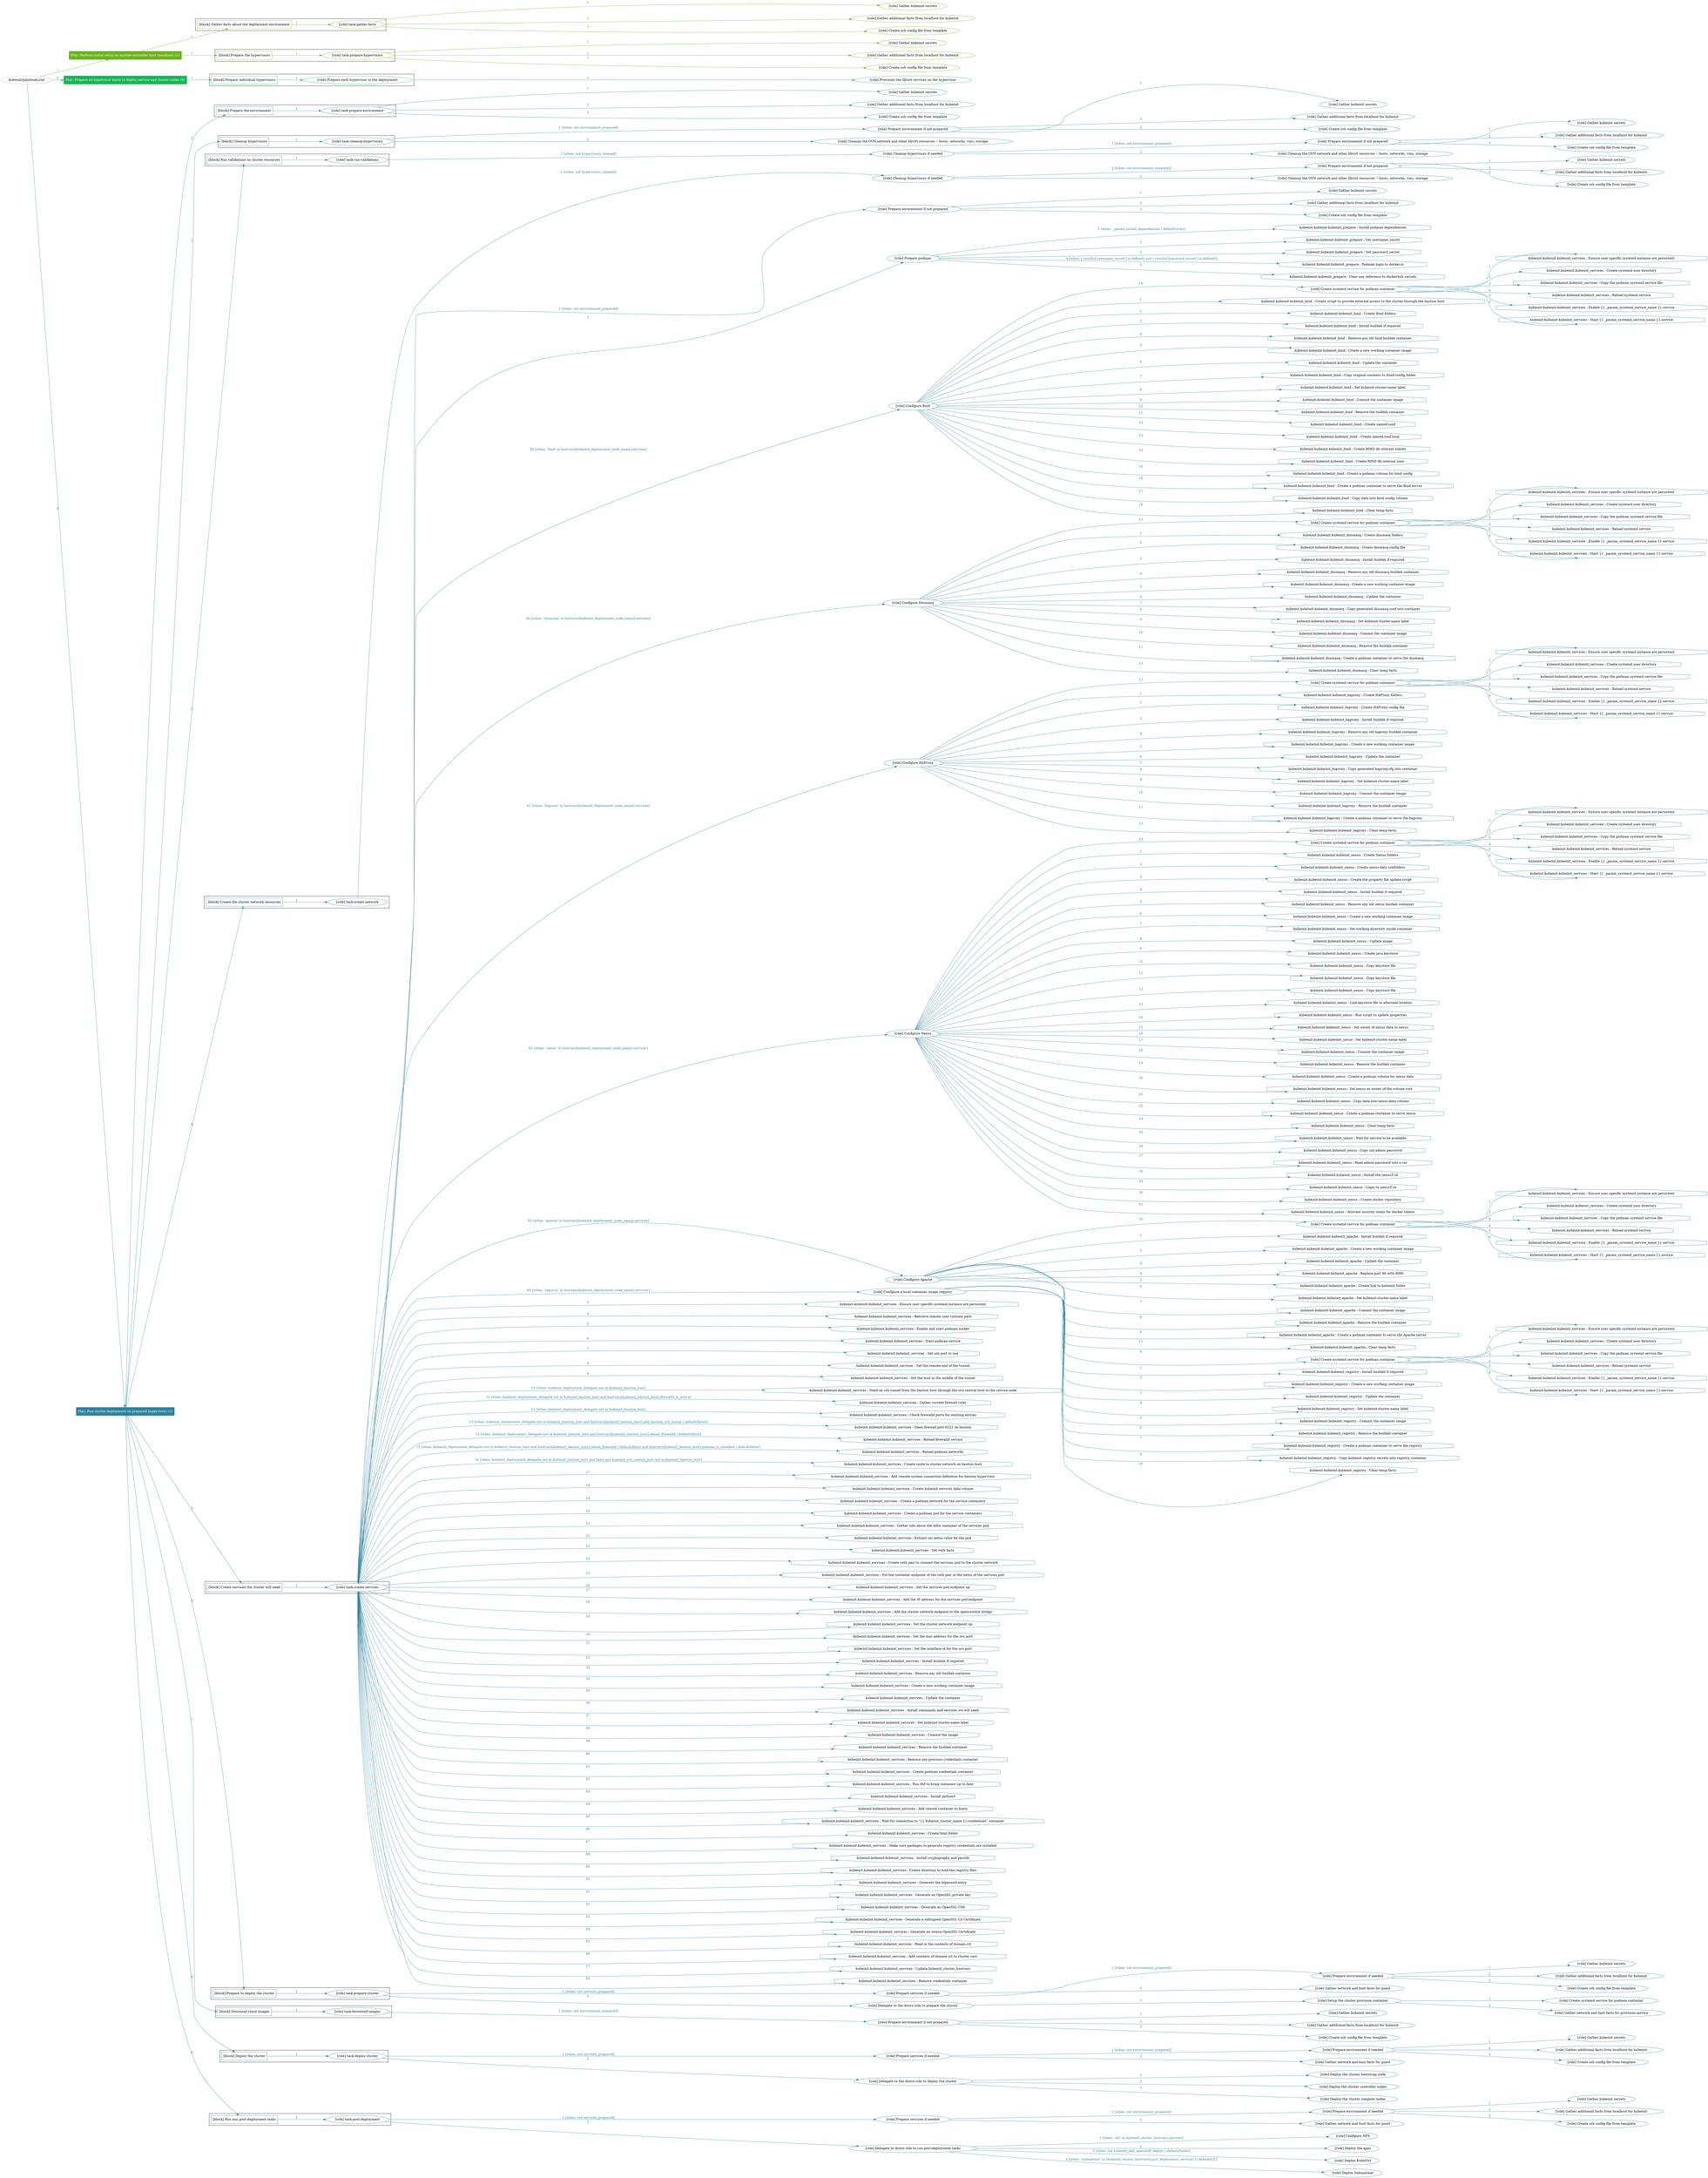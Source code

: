 digraph {
	graph [concentrate=true ordering=in rankdir=LR ratio=fill]
	edge [esep=5 sep=10]
	"kubeinit/playbook.yml" [URL="/home/runner/work/kubeinit/kubeinit/kubeinit/playbook.yml" id=playbook_a30f6a54 style=dotted]
	play_5273bca7 [label="Play: Perform initial setup on ansible-controller host (localhost) (1)" URL="/home/runner/work/kubeinit/kubeinit/kubeinit/playbook.yml" color="#6ab517" fontcolor="#ffffff" id=play_5273bca7 shape=box style=filled tooltip=localhost]
	"kubeinit/playbook.yml" -> play_5273bca7 [label="1 " color="#6ab517" fontcolor="#6ab517" id=edge_11780487 labeltooltip="1 " tooltip="1 "]
	subgraph "Gather kubeinit secrets" {
		role_28056bf2 [label="[role] Gather kubeinit secrets" URL="/home/runner/.ansible/collections/ansible_collections/kubeinit/kubeinit/roles/kubeinit_prepare/tasks/gather_kubeinit_facts.yml" color="#6ab517" id=role_28056bf2 tooltip="Gather kubeinit secrets"]
	}
	subgraph "Gather additional facts from localhost for kubeinit" {
		role_ea060c47 [label="[role] Gather additional facts from localhost for kubeinit" URL="/home/runner/.ansible/collections/ansible_collections/kubeinit/kubeinit/roles/kubeinit_prepare/tasks/gather_kubeinit_facts.yml" color="#6ab517" id=role_ea060c47 tooltip="Gather additional facts from localhost for kubeinit"]
	}
	subgraph "Create ssh config file from template" {
		role_f85b1279 [label="[role] Create ssh config file from template" URL="/home/runner/.ansible/collections/ansible_collections/kubeinit/kubeinit/roles/kubeinit_prepare/tasks/gather_kubeinit_facts.yml" color="#6ab517" id=role_f85b1279 tooltip="Create ssh config file from template"]
	}
	subgraph "task-gather-facts" {
		role_8f57f546 [label="[role] task-gather-facts" URL="/home/runner/work/kubeinit/kubeinit/kubeinit/playbook.yml" color="#6ab517" id=role_8f57f546 tooltip="task-gather-facts"]
		role_8f57f546 -> role_28056bf2 [label="1 " color="#6ab517" fontcolor="#6ab517" id=edge_ec0f81cf labeltooltip="1 " tooltip="1 "]
		role_8f57f546 -> role_ea060c47 [label="2 " color="#6ab517" fontcolor="#6ab517" id=edge_a0735ae0 labeltooltip="2 " tooltip="2 "]
		role_8f57f546 -> role_f85b1279 [label="3 " color="#6ab517" fontcolor="#6ab517" id=edge_9d67bc52 labeltooltip="3 " tooltip="3 "]
	}
	subgraph "Gather kubeinit secrets" {
		role_5b609d26 [label="[role] Gather kubeinit secrets" URL="/home/runner/.ansible/collections/ansible_collections/kubeinit/kubeinit/roles/kubeinit_prepare/tasks/gather_kubeinit_facts.yml" color="#6ab517" id=role_5b609d26 tooltip="Gather kubeinit secrets"]
	}
	subgraph "Gather additional facts from localhost for kubeinit" {
		role_7ff8820e [label="[role] Gather additional facts from localhost for kubeinit" URL="/home/runner/.ansible/collections/ansible_collections/kubeinit/kubeinit/roles/kubeinit_prepare/tasks/gather_kubeinit_facts.yml" color="#6ab517" id=role_7ff8820e tooltip="Gather additional facts from localhost for kubeinit"]
	}
	subgraph "Create ssh config file from template" {
		role_f5a9bacd [label="[role] Create ssh config file from template" URL="/home/runner/.ansible/collections/ansible_collections/kubeinit/kubeinit/roles/kubeinit_prepare/tasks/gather_kubeinit_facts.yml" color="#6ab517" id=role_f5a9bacd tooltip="Create ssh config file from template"]
	}
	subgraph "task-prepare-hypervisors" {
		role_48c755df [label="[role] task-prepare-hypervisors" URL="/home/runner/work/kubeinit/kubeinit/kubeinit/playbook.yml" color="#6ab517" id=role_48c755df tooltip="task-prepare-hypervisors"]
		role_48c755df -> role_5b609d26 [label="1 " color="#6ab517" fontcolor="#6ab517" id=edge_79f5b28b labeltooltip="1 " tooltip="1 "]
		role_48c755df -> role_7ff8820e [label="2 " color="#6ab517" fontcolor="#6ab517" id=edge_ed0d0812 labeltooltip="2 " tooltip="2 "]
		role_48c755df -> role_f5a9bacd [label="3 " color="#6ab517" fontcolor="#6ab517" id=edge_87a1882f labeltooltip="3 " tooltip="3 "]
	}
	subgraph "Play: Perform initial setup on ansible-controller host (localhost) (1)" {
		play_5273bca7 -> block_5fafb91e [label=1 color="#6ab517" fontcolor="#6ab517" id=edge_ead5ec70 labeltooltip=1 tooltip=1]
		subgraph cluster_block_5fafb91e {
			block_5fafb91e [label="[block] Gather facts about the deployment environment" URL="/home/runner/work/kubeinit/kubeinit/kubeinit/playbook.yml" color="#6ab517" id=block_5fafb91e labeltooltip="Gather facts about the deployment environment" shape=box tooltip="Gather facts about the deployment environment"]
			block_5fafb91e -> role_8f57f546 [label="1 " color="#6ab517" fontcolor="#6ab517" id=edge_4b2b8f09 labeltooltip="1 " tooltip="1 "]
		}
		play_5273bca7 -> block_ed1e57f9 [label=2 color="#6ab517" fontcolor="#6ab517" id=edge_298e79c2 labeltooltip=2 tooltip=2]
		subgraph cluster_block_ed1e57f9 {
			block_ed1e57f9 [label="[block] Prepare the hypervisors" URL="/home/runner/work/kubeinit/kubeinit/kubeinit/playbook.yml" color="#6ab517" id=block_ed1e57f9 labeltooltip="Prepare the hypervisors" shape=box tooltip="Prepare the hypervisors"]
			block_ed1e57f9 -> role_48c755df [label="1 " color="#6ab517" fontcolor="#6ab517" id=edge_d5cf6ce5 labeltooltip="1 " tooltip="1 "]
		}
	}
	play_e0305cd3 [label="Play: Prepare all hypervisor hosts to deploy service and cluster nodes (0)" URL="/home/runner/work/kubeinit/kubeinit/kubeinit/playbook.yml" color="#16b655" fontcolor="#ffffff" id=play_e0305cd3 shape=box style=filled tooltip="Play: Prepare all hypervisor hosts to deploy service and cluster nodes (0)"]
	"kubeinit/playbook.yml" -> play_e0305cd3 [label="2 " color="#16b655" fontcolor="#16b655" id=edge_97865685 labeltooltip="2 " tooltip="2 "]
	subgraph "Provision the libvirt services on the hypervisor" {
		role_30dec4e2 [label="[role] Provision the libvirt services on the hypervisor" URL="/home/runner/.ansible/collections/ansible_collections/kubeinit/kubeinit/roles/kubeinit_prepare/tasks/prepare_hypervisor.yml" color="#16b655" id=role_30dec4e2 tooltip="Provision the libvirt services on the hypervisor"]
	}
	subgraph "Prepare each hypervisor in the deployment" {
		role_2e830e8a [label="[role] Prepare each hypervisor in the deployment" URL="/home/runner/work/kubeinit/kubeinit/kubeinit/playbook.yml" color="#16b655" id=role_2e830e8a tooltip="Prepare each hypervisor in the deployment"]
		role_2e830e8a -> role_30dec4e2 [label="1 " color="#16b655" fontcolor="#16b655" id=edge_4d4e9515 labeltooltip="1 " tooltip="1 "]
	}
	subgraph "Play: Prepare all hypervisor hosts to deploy service and cluster nodes (0)" {
		play_e0305cd3 -> block_c596dc72 [label=1 color="#16b655" fontcolor="#16b655" id=edge_02da57fd labeltooltip=1 tooltip=1]
		subgraph cluster_block_c596dc72 {
			block_c596dc72 [label="[block] Prepare individual hypervisors" URL="/home/runner/work/kubeinit/kubeinit/kubeinit/playbook.yml" color="#16b655" id=block_c596dc72 labeltooltip="Prepare individual hypervisors" shape=box tooltip="Prepare individual hypervisors"]
			block_c596dc72 -> role_2e830e8a [label="1 " color="#16b655" fontcolor="#16b655" id=edge_7a8952bd labeltooltip="1 " tooltip="1 "]
		}
	}
	play_b097de9a [label="Play: Run cluster deployment on prepared hypervisors (1)" URL="/home/runner/work/kubeinit/kubeinit/kubeinit/playbook.yml" color="#2e829e" fontcolor="#ffffff" id=play_b097de9a shape=box style=filled tooltip=localhost]
	"kubeinit/playbook.yml" -> play_b097de9a [label="3 " color="#2e829e" fontcolor="#2e829e" id=edge_459c7522 labeltooltip="3 " tooltip="3 "]
	subgraph "Gather kubeinit secrets" {
		role_c2ca768c [label="[role] Gather kubeinit secrets" URL="/home/runner/.ansible/collections/ansible_collections/kubeinit/kubeinit/roles/kubeinit_prepare/tasks/gather_kubeinit_facts.yml" color="#2e829e" id=role_c2ca768c tooltip="Gather kubeinit secrets"]
	}
	subgraph "Gather additional facts from localhost for kubeinit" {
		role_f8c9dbd6 [label="[role] Gather additional facts from localhost for kubeinit" URL="/home/runner/.ansible/collections/ansible_collections/kubeinit/kubeinit/roles/kubeinit_prepare/tasks/gather_kubeinit_facts.yml" color="#2e829e" id=role_f8c9dbd6 tooltip="Gather additional facts from localhost for kubeinit"]
	}
	subgraph "Create ssh config file from template" {
		role_3a2a1c64 [label="[role] Create ssh config file from template" URL="/home/runner/.ansible/collections/ansible_collections/kubeinit/kubeinit/roles/kubeinit_prepare/tasks/gather_kubeinit_facts.yml" color="#2e829e" id=role_3a2a1c64 tooltip="Create ssh config file from template"]
	}
	subgraph "task-prepare-environment" {
		role_f86e85e8 [label="[role] task-prepare-environment" URL="/home/runner/work/kubeinit/kubeinit/kubeinit/playbook.yml" color="#2e829e" id=role_f86e85e8 tooltip="task-prepare-environment"]
		role_f86e85e8 -> role_c2ca768c [label="1 " color="#2e829e" fontcolor="#2e829e" id=edge_f20c2d4a labeltooltip="1 " tooltip="1 "]
		role_f86e85e8 -> role_f8c9dbd6 [label="2 " color="#2e829e" fontcolor="#2e829e" id=edge_c2e862ca labeltooltip="2 " tooltip="2 "]
		role_f86e85e8 -> role_3a2a1c64 [label="3 " color="#2e829e" fontcolor="#2e829e" id=edge_8640e8a1 labeltooltip="3 " tooltip="3 "]
	}
	subgraph "Gather kubeinit secrets" {
		role_a3647155 [label="[role] Gather kubeinit secrets" URL="/home/runner/.ansible/collections/ansible_collections/kubeinit/kubeinit/roles/kubeinit_prepare/tasks/gather_kubeinit_facts.yml" color="#2e829e" id=role_a3647155 tooltip="Gather kubeinit secrets"]
	}
	subgraph "Gather additional facts from localhost for kubeinit" {
		role_33d93faf [label="[role] Gather additional facts from localhost for kubeinit" URL="/home/runner/.ansible/collections/ansible_collections/kubeinit/kubeinit/roles/kubeinit_prepare/tasks/gather_kubeinit_facts.yml" color="#2e829e" id=role_33d93faf tooltip="Gather additional facts from localhost for kubeinit"]
	}
	subgraph "Create ssh config file from template" {
		role_0e1c3e12 [label="[role] Create ssh config file from template" URL="/home/runner/.ansible/collections/ansible_collections/kubeinit/kubeinit/roles/kubeinit_prepare/tasks/gather_kubeinit_facts.yml" color="#2e829e" id=role_0e1c3e12 tooltip="Create ssh config file from template"]
	}
	subgraph "Prepare environment if not prepared" {
		role_7c013a48 [label="[role] Prepare environment if not prepared" URL="/home/runner/.ansible/collections/ansible_collections/kubeinit/kubeinit/roles/kubeinit_prepare/tasks/cleanup_hypervisors.yml" color="#2e829e" id=role_7c013a48 tooltip="Prepare environment if not prepared"]
		role_7c013a48 -> role_a3647155 [label="1 " color="#2e829e" fontcolor="#2e829e" id=edge_3b2d9fe3 labeltooltip="1 " tooltip="1 "]
		role_7c013a48 -> role_33d93faf [label="2 " color="#2e829e" fontcolor="#2e829e" id=edge_717e2247 labeltooltip="2 " tooltip="2 "]
		role_7c013a48 -> role_0e1c3e12 [label="3 " color="#2e829e" fontcolor="#2e829e" id=edge_51d88c34 labeltooltip="3 " tooltip="3 "]
	}
	subgraph "Cleanup the OVN network and other libvirt resources -- hosts, networks, vms, storage" {
		role_d6c1a5d1 [label="[role] Cleanup the OVN network and other libvirt resources -- hosts, networks, vms, storage" URL="/home/runner/.ansible/collections/ansible_collections/kubeinit/kubeinit/roles/kubeinit_prepare/tasks/cleanup_hypervisors.yml" color="#2e829e" id=role_d6c1a5d1 tooltip="Cleanup the OVN network and other libvirt resources -- hosts, networks, vms, storage"]
	}
	subgraph "task-cleanup-hypervisors" {
		role_36e05e2d [label="[role] task-cleanup-hypervisors" URL="/home/runner/work/kubeinit/kubeinit/kubeinit/playbook.yml" color="#2e829e" id=role_36e05e2d tooltip="task-cleanup-hypervisors"]
		role_36e05e2d -> role_7c013a48 [label="1 [when: not environment_prepared]" color="#2e829e" fontcolor="#2e829e" id=edge_3c2032ff labeltooltip="1 [when: not environment_prepared]" tooltip="1 [when: not environment_prepared]"]
		role_36e05e2d -> role_d6c1a5d1 [label="2 " color="#2e829e" fontcolor="#2e829e" id=edge_c4fa6efa labeltooltip="2 " tooltip="2 "]
	}
	subgraph "Gather kubeinit secrets" {
		role_f0e38a48 [label="[role] Gather kubeinit secrets" URL="/home/runner/.ansible/collections/ansible_collections/kubeinit/kubeinit/roles/kubeinit_prepare/tasks/gather_kubeinit_facts.yml" color="#2e829e" id=role_f0e38a48 tooltip="Gather kubeinit secrets"]
	}
	subgraph "Gather additional facts from localhost for kubeinit" {
		role_a0ad11b4 [label="[role] Gather additional facts from localhost for kubeinit" URL="/home/runner/.ansible/collections/ansible_collections/kubeinit/kubeinit/roles/kubeinit_prepare/tasks/gather_kubeinit_facts.yml" color="#2e829e" id=role_a0ad11b4 tooltip="Gather additional facts from localhost for kubeinit"]
	}
	subgraph "Create ssh config file from template" {
		role_1780fc68 [label="[role] Create ssh config file from template" URL="/home/runner/.ansible/collections/ansible_collections/kubeinit/kubeinit/roles/kubeinit_prepare/tasks/gather_kubeinit_facts.yml" color="#2e829e" id=role_1780fc68 tooltip="Create ssh config file from template"]
	}
	subgraph "Prepare environment if not prepared" {
		role_e544cc92 [label="[role] Prepare environment if not prepared" URL="/home/runner/.ansible/collections/ansible_collections/kubeinit/kubeinit/roles/kubeinit_prepare/tasks/cleanup_hypervisors.yml" color="#2e829e" id=role_e544cc92 tooltip="Prepare environment if not prepared"]
		role_e544cc92 -> role_f0e38a48 [label="1 " color="#2e829e" fontcolor="#2e829e" id=edge_8b58bb47 labeltooltip="1 " tooltip="1 "]
		role_e544cc92 -> role_a0ad11b4 [label="2 " color="#2e829e" fontcolor="#2e829e" id=edge_1f46e932 labeltooltip="2 " tooltip="2 "]
		role_e544cc92 -> role_1780fc68 [label="3 " color="#2e829e" fontcolor="#2e829e" id=edge_6562adbd labeltooltip="3 " tooltip="3 "]
	}
	subgraph "Cleanup the OVN network and other libvirt resources -- hosts, networks, vms, storage" {
		role_4e66a8a7 [label="[role] Cleanup the OVN network and other libvirt resources -- hosts, networks, vms, storage" URL="/home/runner/.ansible/collections/ansible_collections/kubeinit/kubeinit/roles/kubeinit_prepare/tasks/cleanup_hypervisors.yml" color="#2e829e" id=role_4e66a8a7 tooltip="Cleanup the OVN network and other libvirt resources -- hosts, networks, vms, storage"]
	}
	subgraph "Cleanup hypervisors if needed" {
		role_44ebdaae [label="[role] Cleanup hypervisors if needed" URL="/home/runner/.ansible/collections/ansible_collections/kubeinit/kubeinit/roles/kubeinit_validations/tasks/main.yml" color="#2e829e" id=role_44ebdaae tooltip="Cleanup hypervisors if needed"]
		role_44ebdaae -> role_e544cc92 [label="1 [when: not environment_prepared]" color="#2e829e" fontcolor="#2e829e" id=edge_9d709682 labeltooltip="1 [when: not environment_prepared]" tooltip="1 [when: not environment_prepared]"]
		role_44ebdaae -> role_4e66a8a7 [label="2 " color="#2e829e" fontcolor="#2e829e" id=edge_cfe39a4d labeltooltip="2 " tooltip="2 "]
	}
	subgraph "task-run-validations" {
		role_5ce0369b [label="[role] task-run-validations" URL="/home/runner/work/kubeinit/kubeinit/kubeinit/playbook.yml" color="#2e829e" id=role_5ce0369b tooltip="task-run-validations"]
		role_5ce0369b -> role_44ebdaae [label="1 [when: not hypervisors_cleaned]" color="#2e829e" fontcolor="#2e829e" id=edge_9cc208f9 labeltooltip="1 [when: not hypervisors_cleaned]" tooltip="1 [when: not hypervisors_cleaned]"]
	}
	subgraph "Gather kubeinit secrets" {
		role_59bcd612 [label="[role] Gather kubeinit secrets" URL="/home/runner/.ansible/collections/ansible_collections/kubeinit/kubeinit/roles/kubeinit_prepare/tasks/gather_kubeinit_facts.yml" color="#2e829e" id=role_59bcd612 tooltip="Gather kubeinit secrets"]
	}
	subgraph "Gather additional facts from localhost for kubeinit" {
		role_3bd768b6 [label="[role] Gather additional facts from localhost for kubeinit" URL="/home/runner/.ansible/collections/ansible_collections/kubeinit/kubeinit/roles/kubeinit_prepare/tasks/gather_kubeinit_facts.yml" color="#2e829e" id=role_3bd768b6 tooltip="Gather additional facts from localhost for kubeinit"]
	}
	subgraph "Create ssh config file from template" {
		role_17a417a6 [label="[role] Create ssh config file from template" URL="/home/runner/.ansible/collections/ansible_collections/kubeinit/kubeinit/roles/kubeinit_prepare/tasks/gather_kubeinit_facts.yml" color="#2e829e" id=role_17a417a6 tooltip="Create ssh config file from template"]
	}
	subgraph "Prepare environment if not prepared" {
		role_348f40eb [label="[role] Prepare environment if not prepared" URL="/home/runner/.ansible/collections/ansible_collections/kubeinit/kubeinit/roles/kubeinit_prepare/tasks/cleanup_hypervisors.yml" color="#2e829e" id=role_348f40eb tooltip="Prepare environment if not prepared"]
		role_348f40eb -> role_59bcd612 [label="1 " color="#2e829e" fontcolor="#2e829e" id=edge_94e47b3b labeltooltip="1 " tooltip="1 "]
		role_348f40eb -> role_3bd768b6 [label="2 " color="#2e829e" fontcolor="#2e829e" id=edge_7cffd5a0 labeltooltip="2 " tooltip="2 "]
		role_348f40eb -> role_17a417a6 [label="3 " color="#2e829e" fontcolor="#2e829e" id=edge_bf6ed69f labeltooltip="3 " tooltip="3 "]
	}
	subgraph "Cleanup the OVN network and other libvirt resources -- hosts, networks, vms, storage" {
		role_5f8df049 [label="[role] Cleanup the OVN network and other libvirt resources -- hosts, networks, vms, storage" URL="/home/runner/.ansible/collections/ansible_collections/kubeinit/kubeinit/roles/kubeinit_prepare/tasks/cleanup_hypervisors.yml" color="#2e829e" id=role_5f8df049 tooltip="Cleanup the OVN network and other libvirt resources -- hosts, networks, vms, storage"]
	}
	subgraph "Cleanup hypervisors if needed" {
		role_2c6694ff [label="[role] Cleanup hypervisors if needed" URL="/home/runner/.ansible/collections/ansible_collections/kubeinit/kubeinit/roles/kubeinit_libvirt/tasks/create_network.yml" color="#2e829e" id=role_2c6694ff tooltip="Cleanup hypervisors if needed"]
		role_2c6694ff -> role_348f40eb [label="1 [when: not environment_prepared]" color="#2e829e" fontcolor="#2e829e" id=edge_ea56833f labeltooltip="1 [when: not environment_prepared]" tooltip="1 [when: not environment_prepared]"]
		role_2c6694ff -> role_5f8df049 [label="2 " color="#2e829e" fontcolor="#2e829e" id=edge_cb9f5083 labeltooltip="2 " tooltip="2 "]
	}
	subgraph "task-create-network" {
		role_abca5aa9 [label="[role] task-create-network" URL="/home/runner/work/kubeinit/kubeinit/kubeinit/playbook.yml" color="#2e829e" id=role_abca5aa9 tooltip="task-create-network"]
		role_abca5aa9 -> role_2c6694ff [label="1 [when: not hypervisors_cleaned]" color="#2e829e" fontcolor="#2e829e" id=edge_00f3df23 labeltooltip="1 [when: not hypervisors_cleaned]" tooltip="1 [when: not hypervisors_cleaned]"]
	}
	subgraph "Gather kubeinit secrets" {
		role_04b4dcb0 [label="[role] Gather kubeinit secrets" URL="/home/runner/.ansible/collections/ansible_collections/kubeinit/kubeinit/roles/kubeinit_prepare/tasks/gather_kubeinit_facts.yml" color="#2e829e" id=role_04b4dcb0 tooltip="Gather kubeinit secrets"]
	}
	subgraph "Gather additional facts from localhost for kubeinit" {
		role_a7ca9a79 [label="[role] Gather additional facts from localhost for kubeinit" URL="/home/runner/.ansible/collections/ansible_collections/kubeinit/kubeinit/roles/kubeinit_prepare/tasks/gather_kubeinit_facts.yml" color="#2e829e" id=role_a7ca9a79 tooltip="Gather additional facts from localhost for kubeinit"]
	}
	subgraph "Create ssh config file from template" {
		role_aa6f9509 [label="[role] Create ssh config file from template" URL="/home/runner/.ansible/collections/ansible_collections/kubeinit/kubeinit/roles/kubeinit_prepare/tasks/gather_kubeinit_facts.yml" color="#2e829e" id=role_aa6f9509 tooltip="Create ssh config file from template"]
	}
	subgraph "Prepare environment if not prepared" {
		role_a79c7335 [label="[role] Prepare environment if not prepared" URL="/home/runner/.ansible/collections/ansible_collections/kubeinit/kubeinit/roles/kubeinit_services/tasks/main.yml" color="#2e829e" id=role_a79c7335 tooltip="Prepare environment if not prepared"]
		role_a79c7335 -> role_04b4dcb0 [label="1 " color="#2e829e" fontcolor="#2e829e" id=edge_daa93888 labeltooltip="1 " tooltip="1 "]
		role_a79c7335 -> role_a7ca9a79 [label="2 " color="#2e829e" fontcolor="#2e829e" id=edge_61d59d81 labeltooltip="2 " tooltip="2 "]
		role_a79c7335 -> role_aa6f9509 [label="3 " color="#2e829e" fontcolor="#2e829e" id=edge_7639fbc7 labeltooltip="3 " tooltip="3 "]
	}
	subgraph "Prepare podman" {
		role_11c853f3 [label="[role] Prepare podman" URL="/home/runner/.ansible/collections/ansible_collections/kubeinit/kubeinit/roles/kubeinit_services/tasks/00_create_service_pod.yml" color="#2e829e" id=role_11c853f3 tooltip="Prepare podman"]
		task_c7f34b3c [label="kubeinit.kubeinit.kubeinit_prepare : Install podman dependencies" URL="/home/runner/.ansible/collections/ansible_collections/kubeinit/kubeinit/roles/kubeinit_prepare/tasks/prepare_podman.yml" color="#2e829e" id=task_c7f34b3c shape=octagon tooltip="kubeinit.kubeinit.kubeinit_prepare : Install podman dependencies"]
		role_11c853f3 -> task_c7f34b3c [label="1 [when: _param_install_dependencies | default(true)]" color="#2e829e" fontcolor="#2e829e" id=edge_52255990 labeltooltip="1 [when: _param_install_dependencies | default(true)]" tooltip="1 [when: _param_install_dependencies | default(true)]"]
		task_75bcf765 [label="kubeinit.kubeinit.kubeinit_prepare : Set username_secret" URL="/home/runner/.ansible/collections/ansible_collections/kubeinit/kubeinit/roles/kubeinit_prepare/tasks/prepare_podman.yml" color="#2e829e" id=task_75bcf765 shape=octagon tooltip="kubeinit.kubeinit.kubeinit_prepare : Set username_secret"]
		role_11c853f3 -> task_75bcf765 [label="2 " color="#2e829e" fontcolor="#2e829e" id=edge_f319ca88 labeltooltip="2 " tooltip="2 "]
		task_2804223c [label="kubeinit.kubeinit.kubeinit_prepare : Set password_secret" URL="/home/runner/.ansible/collections/ansible_collections/kubeinit/kubeinit/roles/kubeinit_prepare/tasks/prepare_podman.yml" color="#2e829e" id=task_2804223c shape=octagon tooltip="kubeinit.kubeinit.kubeinit_prepare : Set password_secret"]
		role_11c853f3 -> task_2804223c [label="3 " color="#2e829e" fontcolor="#2e829e" id=edge_a5dbe07f labeltooltip="3 " tooltip="3 "]
		task_50f577b1 [label="kubeinit.kubeinit.kubeinit_prepare : Podman login to docker.io" URL="/home/runner/.ansible/collections/ansible_collections/kubeinit/kubeinit/roles/kubeinit_prepare/tasks/prepare_podman.yml" color="#2e829e" id=task_50f577b1 shape=octagon tooltip="kubeinit.kubeinit.kubeinit_prepare : Podman login to docker.io"]
		role_11c853f3 -> task_50f577b1 [label="4 [when: (_results['username_secret'] is defined) and (_results['password_secret'] is defined)]" color="#2e829e" fontcolor="#2e829e" id=edge_a9c2176a labeltooltip="4 [when: (_results['username_secret'] is defined) and (_results['password_secret'] is defined)]" tooltip="4 [when: (_results['username_secret'] is defined) and (_results['password_secret'] is defined)]"]
		task_02671a16 [label="kubeinit.kubeinit.kubeinit_prepare : Clear any reference to dockerhub secrets" URL="/home/runner/.ansible/collections/ansible_collections/kubeinit/kubeinit/roles/kubeinit_prepare/tasks/prepare_podman.yml" color="#2e829e" id=task_02671a16 shape=octagon tooltip="kubeinit.kubeinit.kubeinit_prepare : Clear any reference to dockerhub secrets"]
		role_11c853f3 -> task_02671a16 [label="5 " color="#2e829e" fontcolor="#2e829e" id=edge_b4a70d3a labeltooltip="5 " tooltip="5 "]
	}
	subgraph "Create systemd service for podman container" {
		role_184c1937 [label="[role] Create systemd service for podman container" URL="/home/runner/.ansible/collections/ansible_collections/kubeinit/kubeinit/roles/kubeinit_bind/tasks/main.yml" color="#2e829e" id=role_184c1937 tooltip="Create systemd service for podman container"]
		task_3fb56f02 [label="kubeinit.kubeinit.kubeinit_services : Ensure user specific systemd instance are persistent" URL="/home/runner/.ansible/collections/ansible_collections/kubeinit/kubeinit/roles/kubeinit_services/tasks/create_managed_service.yml" color="#2e829e" id=task_3fb56f02 shape=octagon tooltip="kubeinit.kubeinit.kubeinit_services : Ensure user specific systemd instance are persistent"]
		role_184c1937 -> task_3fb56f02 [label="1 " color="#2e829e" fontcolor="#2e829e" id=edge_9caa8d2b labeltooltip="1 " tooltip="1 "]
		task_fc0df937 [label="kubeinit.kubeinit.kubeinit_services : Create systemd user directory" URL="/home/runner/.ansible/collections/ansible_collections/kubeinit/kubeinit/roles/kubeinit_services/tasks/create_managed_service.yml" color="#2e829e" id=task_fc0df937 shape=octagon tooltip="kubeinit.kubeinit.kubeinit_services : Create systemd user directory"]
		role_184c1937 -> task_fc0df937 [label="2 " color="#2e829e" fontcolor="#2e829e" id=edge_ee628ca6 labeltooltip="2 " tooltip="2 "]
		task_afc98482 [label="kubeinit.kubeinit.kubeinit_services : Copy the podman systemd service file" URL="/home/runner/.ansible/collections/ansible_collections/kubeinit/kubeinit/roles/kubeinit_services/tasks/create_managed_service.yml" color="#2e829e" id=task_afc98482 shape=octagon tooltip="kubeinit.kubeinit.kubeinit_services : Copy the podman systemd service file"]
		role_184c1937 -> task_afc98482 [label="3 " color="#2e829e" fontcolor="#2e829e" id=edge_b0f8aea8 labeltooltip="3 " tooltip="3 "]
		task_a786d996 [label="kubeinit.kubeinit.kubeinit_services : Reload systemd service" URL="/home/runner/.ansible/collections/ansible_collections/kubeinit/kubeinit/roles/kubeinit_services/tasks/create_managed_service.yml" color="#2e829e" id=task_a786d996 shape=octagon tooltip="kubeinit.kubeinit.kubeinit_services : Reload systemd service"]
		role_184c1937 -> task_a786d996 [label="4 " color="#2e829e" fontcolor="#2e829e" id=edge_f5c68cb0 labeltooltip="4 " tooltip="4 "]
		task_9298bff3 [label="kubeinit.kubeinit.kubeinit_services : Enable {{ _param_systemd_service_name }}.service" URL="/home/runner/.ansible/collections/ansible_collections/kubeinit/kubeinit/roles/kubeinit_services/tasks/create_managed_service.yml" color="#2e829e" id=task_9298bff3 shape=octagon tooltip="kubeinit.kubeinit.kubeinit_services : Enable {{ _param_systemd_service_name }}.service"]
		role_184c1937 -> task_9298bff3 [label="5 " color="#2e829e" fontcolor="#2e829e" id=edge_ced8615d labeltooltip="5 " tooltip="5 "]
		task_140f71fe [label="kubeinit.kubeinit.kubeinit_services : Start {{ _param_systemd_service_name }}.service" URL="/home/runner/.ansible/collections/ansible_collections/kubeinit/kubeinit/roles/kubeinit_services/tasks/create_managed_service.yml" color="#2e829e" id=task_140f71fe shape=octagon tooltip="kubeinit.kubeinit.kubeinit_services : Start {{ _param_systemd_service_name }}.service"]
		role_184c1937 -> task_140f71fe [label="6 " color="#2e829e" fontcolor="#2e829e" id=edge_9af5753d labeltooltip="6 " tooltip="6 "]
	}
	subgraph "Configure Bind" {
		role_3cd0cd9e [label="[role] Configure Bind" URL="/home/runner/.ansible/collections/ansible_collections/kubeinit/kubeinit/roles/kubeinit_services/tasks/start_services_containers.yml" color="#2e829e" id=role_3cd0cd9e tooltip="Configure Bind"]
		task_45a63268 [label="kubeinit.kubeinit.kubeinit_bind : Create script to provide external access to the cluster through the bastion host" URL="/home/runner/.ansible/collections/ansible_collections/kubeinit/kubeinit/roles/kubeinit_bind/tasks/main.yml" color="#2e829e" id=task_45a63268 shape=octagon tooltip="kubeinit.kubeinit.kubeinit_bind : Create script to provide external access to the cluster through the bastion host"]
		role_3cd0cd9e -> task_45a63268 [label="1 " color="#2e829e" fontcolor="#2e829e" id=edge_7693eb3a labeltooltip="1 " tooltip="1 "]
		task_360bbc2b [label="kubeinit.kubeinit.kubeinit_bind : Create Bind folders" URL="/home/runner/.ansible/collections/ansible_collections/kubeinit/kubeinit/roles/kubeinit_bind/tasks/main.yml" color="#2e829e" id=task_360bbc2b shape=octagon tooltip="kubeinit.kubeinit.kubeinit_bind : Create Bind folders"]
		role_3cd0cd9e -> task_360bbc2b [label="2 " color="#2e829e" fontcolor="#2e829e" id=edge_843833f4 labeltooltip="2 " tooltip="2 "]
		task_3afb8c4c [label="kubeinit.kubeinit.kubeinit_bind : Install buildah if required" URL="/home/runner/.ansible/collections/ansible_collections/kubeinit/kubeinit/roles/kubeinit_bind/tasks/main.yml" color="#2e829e" id=task_3afb8c4c shape=octagon tooltip="kubeinit.kubeinit.kubeinit_bind : Install buildah if required"]
		role_3cd0cd9e -> task_3afb8c4c [label="3 " color="#2e829e" fontcolor="#2e829e" id=edge_26c48709 labeltooltip="3 " tooltip="3 "]
		task_8c879328 [label="kubeinit.kubeinit.kubeinit_bind : Remove any old bind buildah container" URL="/home/runner/.ansible/collections/ansible_collections/kubeinit/kubeinit/roles/kubeinit_bind/tasks/main.yml" color="#2e829e" id=task_8c879328 shape=octagon tooltip="kubeinit.kubeinit.kubeinit_bind : Remove any old bind buildah container"]
		role_3cd0cd9e -> task_8c879328 [label="4 " color="#2e829e" fontcolor="#2e829e" id=edge_d7db23ff labeltooltip="4 " tooltip="4 "]
		task_534bd605 [label="kubeinit.kubeinit.kubeinit_bind : Create a new working container image" URL="/home/runner/.ansible/collections/ansible_collections/kubeinit/kubeinit/roles/kubeinit_bind/tasks/main.yml" color="#2e829e" id=task_534bd605 shape=octagon tooltip="kubeinit.kubeinit.kubeinit_bind : Create a new working container image"]
		role_3cd0cd9e -> task_534bd605 [label="5 " color="#2e829e" fontcolor="#2e829e" id=edge_a4d05352 labeltooltip="5 " tooltip="5 "]
		task_0ef33aea [label="kubeinit.kubeinit.kubeinit_bind : Update the container" URL="/home/runner/.ansible/collections/ansible_collections/kubeinit/kubeinit/roles/kubeinit_bind/tasks/main.yml" color="#2e829e" id=task_0ef33aea shape=octagon tooltip="kubeinit.kubeinit.kubeinit_bind : Update the container"]
		role_3cd0cd9e -> task_0ef33aea [label="6 " color="#2e829e" fontcolor="#2e829e" id=edge_b4777837 labeltooltip="6 " tooltip="6 "]
		task_02b39e00 [label="kubeinit.kubeinit.kubeinit_bind : Copy original contents to /bind-config folder" URL="/home/runner/.ansible/collections/ansible_collections/kubeinit/kubeinit/roles/kubeinit_bind/tasks/main.yml" color="#2e829e" id=task_02b39e00 shape=octagon tooltip="kubeinit.kubeinit.kubeinit_bind : Copy original contents to /bind-config folder"]
		role_3cd0cd9e -> task_02b39e00 [label="7 " color="#2e829e" fontcolor="#2e829e" id=edge_765530db labeltooltip="7 " tooltip="7 "]
		task_70dce213 [label="kubeinit.kubeinit.kubeinit_bind : Set kubeinit-cluster-name label" URL="/home/runner/.ansible/collections/ansible_collections/kubeinit/kubeinit/roles/kubeinit_bind/tasks/main.yml" color="#2e829e" id=task_70dce213 shape=octagon tooltip="kubeinit.kubeinit.kubeinit_bind : Set kubeinit-cluster-name label"]
		role_3cd0cd9e -> task_70dce213 [label="8 " color="#2e829e" fontcolor="#2e829e" id=edge_11d5f80d labeltooltip="8 " tooltip="8 "]
		task_8bada7f7 [label="kubeinit.kubeinit.kubeinit_bind : Commit the container image" URL="/home/runner/.ansible/collections/ansible_collections/kubeinit/kubeinit/roles/kubeinit_bind/tasks/main.yml" color="#2e829e" id=task_8bada7f7 shape=octagon tooltip="kubeinit.kubeinit.kubeinit_bind : Commit the container image"]
		role_3cd0cd9e -> task_8bada7f7 [label="9 " color="#2e829e" fontcolor="#2e829e" id=edge_12d1b7ed labeltooltip="9 " tooltip="9 "]
		task_2357efad [label="kubeinit.kubeinit.kubeinit_bind : Remove the buildah container" URL="/home/runner/.ansible/collections/ansible_collections/kubeinit/kubeinit/roles/kubeinit_bind/tasks/main.yml" color="#2e829e" id=task_2357efad shape=octagon tooltip="kubeinit.kubeinit.kubeinit_bind : Remove the buildah container"]
		role_3cd0cd9e -> task_2357efad [label="10 " color="#2e829e" fontcolor="#2e829e" id=edge_cd716e80 labeltooltip="10 " tooltip="10 "]
		task_1fb6cd74 [label="kubeinit.kubeinit.kubeinit_bind : Create named.conf" URL="/home/runner/.ansible/collections/ansible_collections/kubeinit/kubeinit/roles/kubeinit_bind/tasks/main.yml" color="#2e829e" id=task_1fb6cd74 shape=octagon tooltip="kubeinit.kubeinit.kubeinit_bind : Create named.conf"]
		role_3cd0cd9e -> task_1fb6cd74 [label="11 " color="#2e829e" fontcolor="#2e829e" id=edge_31ca5efd labeltooltip="11 " tooltip="11 "]
		task_2a38639f [label="kubeinit.kubeinit.kubeinit_bind : Create named.conf.local" URL="/home/runner/.ansible/collections/ansible_collections/kubeinit/kubeinit/roles/kubeinit_bind/tasks/main.yml" color="#2e829e" id=task_2a38639f shape=octagon tooltip="kubeinit.kubeinit.kubeinit_bind : Create named.conf.local"]
		role_3cd0cd9e -> task_2a38639f [label="12 " color="#2e829e" fontcolor="#2e829e" id=edge_2d393932 labeltooltip="12 " tooltip="12 "]
		task_8173eff6 [label="kubeinit.kubeinit.kubeinit_bind : Create BIND db internal subnet" URL="/home/runner/.ansible/collections/ansible_collections/kubeinit/kubeinit/roles/kubeinit_bind/tasks/main.yml" color="#2e829e" id=task_8173eff6 shape=octagon tooltip="kubeinit.kubeinit.kubeinit_bind : Create BIND db internal subnet"]
		role_3cd0cd9e -> task_8173eff6 [label="13 " color="#2e829e" fontcolor="#2e829e" id=edge_e23622de labeltooltip="13 " tooltip="13 "]
		task_f8d2dd13 [label="kubeinit.kubeinit.kubeinit_bind : Create BIND db internal zone" URL="/home/runner/.ansible/collections/ansible_collections/kubeinit/kubeinit/roles/kubeinit_bind/tasks/main.yml" color="#2e829e" id=task_f8d2dd13 shape=octagon tooltip="kubeinit.kubeinit.kubeinit_bind : Create BIND db internal zone"]
		role_3cd0cd9e -> task_f8d2dd13 [label="14 " color="#2e829e" fontcolor="#2e829e" id=edge_48099a94 labeltooltip="14 " tooltip="14 "]
		task_033e9eba [label="kubeinit.kubeinit.kubeinit_bind : Create a podman volume for bind config" URL="/home/runner/.ansible/collections/ansible_collections/kubeinit/kubeinit/roles/kubeinit_bind/tasks/main.yml" color="#2e829e" id=task_033e9eba shape=octagon tooltip="kubeinit.kubeinit.kubeinit_bind : Create a podman volume for bind config"]
		role_3cd0cd9e -> task_033e9eba [label="15 " color="#2e829e" fontcolor="#2e829e" id=edge_f5f65aac labeltooltip="15 " tooltip="15 "]
		task_553ad5d7 [label="kubeinit.kubeinit.kubeinit_bind : Create a podman container to serve the Bind server" URL="/home/runner/.ansible/collections/ansible_collections/kubeinit/kubeinit/roles/kubeinit_bind/tasks/main.yml" color="#2e829e" id=task_553ad5d7 shape=octagon tooltip="kubeinit.kubeinit.kubeinit_bind : Create a podman container to serve the Bind server"]
		role_3cd0cd9e -> task_553ad5d7 [label="16 " color="#2e829e" fontcolor="#2e829e" id=edge_dc34c194 labeltooltip="16 " tooltip="16 "]
		task_9b1e1161 [label="kubeinit.kubeinit.kubeinit_bind : Copy data into bind config volume" URL="/home/runner/.ansible/collections/ansible_collections/kubeinit/kubeinit/roles/kubeinit_bind/tasks/main.yml" color="#2e829e" id=task_9b1e1161 shape=octagon tooltip="kubeinit.kubeinit.kubeinit_bind : Copy data into bind config volume"]
		role_3cd0cd9e -> task_9b1e1161 [label="17 " color="#2e829e" fontcolor="#2e829e" id=edge_170a5fde labeltooltip="17 " tooltip="17 "]
		role_3cd0cd9e -> role_184c1937 [label="18 " color="#2e829e" fontcolor="#2e829e" id=edge_9265b238 labeltooltip="18 " tooltip="18 "]
		task_1becacbe [label="kubeinit.kubeinit.kubeinit_bind : Clear temp facts" URL="/home/runner/.ansible/collections/ansible_collections/kubeinit/kubeinit/roles/kubeinit_bind/tasks/main.yml" color="#2e829e" id=task_1becacbe shape=octagon tooltip="kubeinit.kubeinit.kubeinit_bind : Clear temp facts"]
		role_3cd0cd9e -> task_1becacbe [label="19 " color="#2e829e" fontcolor="#2e829e" id=edge_94ce0459 labeltooltip="19 " tooltip="19 "]
	}
	subgraph "Create systemd service for podman container" {
		role_4031e384 [label="[role] Create systemd service for podman container" URL="/home/runner/.ansible/collections/ansible_collections/kubeinit/kubeinit/roles/kubeinit_dnsmasq/tasks/main.yml" color="#2e829e" id=role_4031e384 tooltip="Create systemd service for podman container"]
		task_ce6a07df [label="kubeinit.kubeinit.kubeinit_services : Ensure user specific systemd instance are persistent" URL="/home/runner/.ansible/collections/ansible_collections/kubeinit/kubeinit/roles/kubeinit_services/tasks/create_managed_service.yml" color="#2e829e" id=task_ce6a07df shape=octagon tooltip="kubeinit.kubeinit.kubeinit_services : Ensure user specific systemd instance are persistent"]
		role_4031e384 -> task_ce6a07df [label="1 " color="#2e829e" fontcolor="#2e829e" id=edge_b64c88ad labeltooltip="1 " tooltip="1 "]
		task_06df909a [label="kubeinit.kubeinit.kubeinit_services : Create systemd user directory" URL="/home/runner/.ansible/collections/ansible_collections/kubeinit/kubeinit/roles/kubeinit_services/tasks/create_managed_service.yml" color="#2e829e" id=task_06df909a shape=octagon tooltip="kubeinit.kubeinit.kubeinit_services : Create systemd user directory"]
		role_4031e384 -> task_06df909a [label="2 " color="#2e829e" fontcolor="#2e829e" id=edge_d49edbed labeltooltip="2 " tooltip="2 "]
		task_d6e585ed [label="kubeinit.kubeinit.kubeinit_services : Copy the podman systemd service file" URL="/home/runner/.ansible/collections/ansible_collections/kubeinit/kubeinit/roles/kubeinit_services/tasks/create_managed_service.yml" color="#2e829e" id=task_d6e585ed shape=octagon tooltip="kubeinit.kubeinit.kubeinit_services : Copy the podman systemd service file"]
		role_4031e384 -> task_d6e585ed [label="3 " color="#2e829e" fontcolor="#2e829e" id=edge_e1ac0b56 labeltooltip="3 " tooltip="3 "]
		task_e70be99d [label="kubeinit.kubeinit.kubeinit_services : Reload systemd service" URL="/home/runner/.ansible/collections/ansible_collections/kubeinit/kubeinit/roles/kubeinit_services/tasks/create_managed_service.yml" color="#2e829e" id=task_e70be99d shape=octagon tooltip="kubeinit.kubeinit.kubeinit_services : Reload systemd service"]
		role_4031e384 -> task_e70be99d [label="4 " color="#2e829e" fontcolor="#2e829e" id=edge_360b5247 labeltooltip="4 " tooltip="4 "]
		task_6b9cd759 [label="kubeinit.kubeinit.kubeinit_services : Enable {{ _param_systemd_service_name }}.service" URL="/home/runner/.ansible/collections/ansible_collections/kubeinit/kubeinit/roles/kubeinit_services/tasks/create_managed_service.yml" color="#2e829e" id=task_6b9cd759 shape=octagon tooltip="kubeinit.kubeinit.kubeinit_services : Enable {{ _param_systemd_service_name }}.service"]
		role_4031e384 -> task_6b9cd759 [label="5 " color="#2e829e" fontcolor="#2e829e" id=edge_f6bc8f7c labeltooltip="5 " tooltip="5 "]
		task_91faeb73 [label="kubeinit.kubeinit.kubeinit_services : Start {{ _param_systemd_service_name }}.service" URL="/home/runner/.ansible/collections/ansible_collections/kubeinit/kubeinit/roles/kubeinit_services/tasks/create_managed_service.yml" color="#2e829e" id=task_91faeb73 shape=octagon tooltip="kubeinit.kubeinit.kubeinit_services : Start {{ _param_systemd_service_name }}.service"]
		role_4031e384 -> task_91faeb73 [label="6 " color="#2e829e" fontcolor="#2e829e" id=edge_db228421 labeltooltip="6 " tooltip="6 "]
	}
	subgraph "Configure Dnsmasq" {
		role_71c5592b [label="[role] Configure Dnsmasq" URL="/home/runner/.ansible/collections/ansible_collections/kubeinit/kubeinit/roles/kubeinit_services/tasks/start_services_containers.yml" color="#2e829e" id=role_71c5592b tooltip="Configure Dnsmasq"]
		task_0e0703b8 [label="kubeinit.kubeinit.kubeinit_dnsmasq : Create dnsmasq folders" URL="/home/runner/.ansible/collections/ansible_collections/kubeinit/kubeinit/roles/kubeinit_dnsmasq/tasks/main.yml" color="#2e829e" id=task_0e0703b8 shape=octagon tooltip="kubeinit.kubeinit.kubeinit_dnsmasq : Create dnsmasq folders"]
		role_71c5592b -> task_0e0703b8 [label="1 " color="#2e829e" fontcolor="#2e829e" id=edge_4d331905 labeltooltip="1 " tooltip="1 "]
		task_2dea0001 [label="kubeinit.kubeinit.kubeinit_dnsmasq : Create dnsmasq config file" URL="/home/runner/.ansible/collections/ansible_collections/kubeinit/kubeinit/roles/kubeinit_dnsmasq/tasks/main.yml" color="#2e829e" id=task_2dea0001 shape=octagon tooltip="kubeinit.kubeinit.kubeinit_dnsmasq : Create dnsmasq config file"]
		role_71c5592b -> task_2dea0001 [label="2 " color="#2e829e" fontcolor="#2e829e" id=edge_0afbbdbe labeltooltip="2 " tooltip="2 "]
		task_f99bf503 [label="kubeinit.kubeinit.kubeinit_dnsmasq : Install buildah if required" URL="/home/runner/.ansible/collections/ansible_collections/kubeinit/kubeinit/roles/kubeinit_dnsmasq/tasks/main.yml" color="#2e829e" id=task_f99bf503 shape=octagon tooltip="kubeinit.kubeinit.kubeinit_dnsmasq : Install buildah if required"]
		role_71c5592b -> task_f99bf503 [label="3 " color="#2e829e" fontcolor="#2e829e" id=edge_a28b61c3 labeltooltip="3 " tooltip="3 "]
		task_81e0d2f8 [label="kubeinit.kubeinit.kubeinit_dnsmasq : Remove any old dnsmasq buildah container" URL="/home/runner/.ansible/collections/ansible_collections/kubeinit/kubeinit/roles/kubeinit_dnsmasq/tasks/main.yml" color="#2e829e" id=task_81e0d2f8 shape=octagon tooltip="kubeinit.kubeinit.kubeinit_dnsmasq : Remove any old dnsmasq buildah container"]
		role_71c5592b -> task_81e0d2f8 [label="4 " color="#2e829e" fontcolor="#2e829e" id=edge_b4ea61f0 labeltooltip="4 " tooltip="4 "]
		task_45ce44ee [label="kubeinit.kubeinit.kubeinit_dnsmasq : Create a new working container image" URL="/home/runner/.ansible/collections/ansible_collections/kubeinit/kubeinit/roles/kubeinit_dnsmasq/tasks/main.yml" color="#2e829e" id=task_45ce44ee shape=octagon tooltip="kubeinit.kubeinit.kubeinit_dnsmasq : Create a new working container image"]
		role_71c5592b -> task_45ce44ee [label="5 " color="#2e829e" fontcolor="#2e829e" id=edge_62a2a6c9 labeltooltip="5 " tooltip="5 "]
		task_9bd56180 [label="kubeinit.kubeinit.kubeinit_dnsmasq : Update the container" URL="/home/runner/.ansible/collections/ansible_collections/kubeinit/kubeinit/roles/kubeinit_dnsmasq/tasks/main.yml" color="#2e829e" id=task_9bd56180 shape=octagon tooltip="kubeinit.kubeinit.kubeinit_dnsmasq : Update the container"]
		role_71c5592b -> task_9bd56180 [label="6 " color="#2e829e" fontcolor="#2e829e" id=edge_59b9d4fe labeltooltip="6 " tooltip="6 "]
		task_eb5b272e [label="kubeinit.kubeinit.kubeinit_dnsmasq : Copy generated dnsmasq.conf into container" URL="/home/runner/.ansible/collections/ansible_collections/kubeinit/kubeinit/roles/kubeinit_dnsmasq/tasks/main.yml" color="#2e829e" id=task_eb5b272e shape=octagon tooltip="kubeinit.kubeinit.kubeinit_dnsmasq : Copy generated dnsmasq.conf into container"]
		role_71c5592b -> task_eb5b272e [label="7 " color="#2e829e" fontcolor="#2e829e" id=edge_4494afb5 labeltooltip="7 " tooltip="7 "]
		task_6cc5305f [label="kubeinit.kubeinit.kubeinit_dnsmasq : Set kubeinit-cluster-name label" URL="/home/runner/.ansible/collections/ansible_collections/kubeinit/kubeinit/roles/kubeinit_dnsmasq/tasks/main.yml" color="#2e829e" id=task_6cc5305f shape=octagon tooltip="kubeinit.kubeinit.kubeinit_dnsmasq : Set kubeinit-cluster-name label"]
		role_71c5592b -> task_6cc5305f [label="8 " color="#2e829e" fontcolor="#2e829e" id=edge_abf2f97a labeltooltip="8 " tooltip="8 "]
		task_25c8cf88 [label="kubeinit.kubeinit.kubeinit_dnsmasq : Commit the container image" URL="/home/runner/.ansible/collections/ansible_collections/kubeinit/kubeinit/roles/kubeinit_dnsmasq/tasks/main.yml" color="#2e829e" id=task_25c8cf88 shape=octagon tooltip="kubeinit.kubeinit.kubeinit_dnsmasq : Commit the container image"]
		role_71c5592b -> task_25c8cf88 [label="9 " color="#2e829e" fontcolor="#2e829e" id=edge_cba31c86 labeltooltip="9 " tooltip="9 "]
		task_2caa974f [label="kubeinit.kubeinit.kubeinit_dnsmasq : Remove the buildah container" URL="/home/runner/.ansible/collections/ansible_collections/kubeinit/kubeinit/roles/kubeinit_dnsmasq/tasks/main.yml" color="#2e829e" id=task_2caa974f shape=octagon tooltip="kubeinit.kubeinit.kubeinit_dnsmasq : Remove the buildah container"]
		role_71c5592b -> task_2caa974f [label="10 " color="#2e829e" fontcolor="#2e829e" id=edge_afc8dc6f labeltooltip="10 " tooltip="10 "]
		task_dc258594 [label="kubeinit.kubeinit.kubeinit_dnsmasq : Create a podman container to serve the dnsmasq" URL="/home/runner/.ansible/collections/ansible_collections/kubeinit/kubeinit/roles/kubeinit_dnsmasq/tasks/main.yml" color="#2e829e" id=task_dc258594 shape=octagon tooltip="kubeinit.kubeinit.kubeinit_dnsmasq : Create a podman container to serve the dnsmasq"]
		role_71c5592b -> task_dc258594 [label="11 " color="#2e829e" fontcolor="#2e829e" id=edge_d340bd53 labeltooltip="11 " tooltip="11 "]
		role_71c5592b -> role_4031e384 [label="12 " color="#2e829e" fontcolor="#2e829e" id=edge_d8dda035 labeltooltip="12 " tooltip="12 "]
		task_dd95afa3 [label="kubeinit.kubeinit.kubeinit_dnsmasq : Clear temp facts" URL="/home/runner/.ansible/collections/ansible_collections/kubeinit/kubeinit/roles/kubeinit_dnsmasq/tasks/main.yml" color="#2e829e" id=task_dd95afa3 shape=octagon tooltip="kubeinit.kubeinit.kubeinit_dnsmasq : Clear temp facts"]
		role_71c5592b -> task_dd95afa3 [label="13 " color="#2e829e" fontcolor="#2e829e" id=edge_bcb686aa labeltooltip="13 " tooltip="13 "]
	}
	subgraph "Create systemd service for podman container" {
		role_4946da14 [label="[role] Create systemd service for podman container" URL="/home/runner/.ansible/collections/ansible_collections/kubeinit/kubeinit/roles/kubeinit_haproxy/tasks/main.yml" color="#2e829e" id=role_4946da14 tooltip="Create systemd service for podman container"]
		task_550c9ac3 [label="kubeinit.kubeinit.kubeinit_services : Ensure user specific systemd instance are persistent" URL="/home/runner/.ansible/collections/ansible_collections/kubeinit/kubeinit/roles/kubeinit_services/tasks/create_managed_service.yml" color="#2e829e" id=task_550c9ac3 shape=octagon tooltip="kubeinit.kubeinit.kubeinit_services : Ensure user specific systemd instance are persistent"]
		role_4946da14 -> task_550c9ac3 [label="1 " color="#2e829e" fontcolor="#2e829e" id=edge_c36030db labeltooltip="1 " tooltip="1 "]
		task_deefb0a4 [label="kubeinit.kubeinit.kubeinit_services : Create systemd user directory" URL="/home/runner/.ansible/collections/ansible_collections/kubeinit/kubeinit/roles/kubeinit_services/tasks/create_managed_service.yml" color="#2e829e" id=task_deefb0a4 shape=octagon tooltip="kubeinit.kubeinit.kubeinit_services : Create systemd user directory"]
		role_4946da14 -> task_deefb0a4 [label="2 " color="#2e829e" fontcolor="#2e829e" id=edge_305100bb labeltooltip="2 " tooltip="2 "]
		task_9b192171 [label="kubeinit.kubeinit.kubeinit_services : Copy the podman systemd service file" URL="/home/runner/.ansible/collections/ansible_collections/kubeinit/kubeinit/roles/kubeinit_services/tasks/create_managed_service.yml" color="#2e829e" id=task_9b192171 shape=octagon tooltip="kubeinit.kubeinit.kubeinit_services : Copy the podman systemd service file"]
		role_4946da14 -> task_9b192171 [label="3 " color="#2e829e" fontcolor="#2e829e" id=edge_53d89a37 labeltooltip="3 " tooltip="3 "]
		task_1a344239 [label="kubeinit.kubeinit.kubeinit_services : Reload systemd service" URL="/home/runner/.ansible/collections/ansible_collections/kubeinit/kubeinit/roles/kubeinit_services/tasks/create_managed_service.yml" color="#2e829e" id=task_1a344239 shape=octagon tooltip="kubeinit.kubeinit.kubeinit_services : Reload systemd service"]
		role_4946da14 -> task_1a344239 [label="4 " color="#2e829e" fontcolor="#2e829e" id=edge_40df87e7 labeltooltip="4 " tooltip="4 "]
		task_bd293571 [label="kubeinit.kubeinit.kubeinit_services : Enable {{ _param_systemd_service_name }}.service" URL="/home/runner/.ansible/collections/ansible_collections/kubeinit/kubeinit/roles/kubeinit_services/tasks/create_managed_service.yml" color="#2e829e" id=task_bd293571 shape=octagon tooltip="kubeinit.kubeinit.kubeinit_services : Enable {{ _param_systemd_service_name }}.service"]
		role_4946da14 -> task_bd293571 [label="5 " color="#2e829e" fontcolor="#2e829e" id=edge_1fcd4981 labeltooltip="5 " tooltip="5 "]
		task_8e77914a [label="kubeinit.kubeinit.kubeinit_services : Start {{ _param_systemd_service_name }}.service" URL="/home/runner/.ansible/collections/ansible_collections/kubeinit/kubeinit/roles/kubeinit_services/tasks/create_managed_service.yml" color="#2e829e" id=task_8e77914a shape=octagon tooltip="kubeinit.kubeinit.kubeinit_services : Start {{ _param_systemd_service_name }}.service"]
		role_4946da14 -> task_8e77914a [label="6 " color="#2e829e" fontcolor="#2e829e" id=edge_3387677e labeltooltip="6 " tooltip="6 "]
	}
	subgraph "Configure HAProxy" {
		role_5914ddc9 [label="[role] Configure HAProxy" URL="/home/runner/.ansible/collections/ansible_collections/kubeinit/kubeinit/roles/kubeinit_services/tasks/start_services_containers.yml" color="#2e829e" id=role_5914ddc9 tooltip="Configure HAProxy"]
		task_64338833 [label="kubeinit.kubeinit.kubeinit_haproxy : Create HAProxy folders" URL="/home/runner/.ansible/collections/ansible_collections/kubeinit/kubeinit/roles/kubeinit_haproxy/tasks/main.yml" color="#2e829e" id=task_64338833 shape=octagon tooltip="kubeinit.kubeinit.kubeinit_haproxy : Create HAProxy folders"]
		role_5914ddc9 -> task_64338833 [label="1 " color="#2e829e" fontcolor="#2e829e" id=edge_a524f714 labeltooltip="1 " tooltip="1 "]
		task_6a135b89 [label="kubeinit.kubeinit.kubeinit_haproxy : Create HAProxy config file" URL="/home/runner/.ansible/collections/ansible_collections/kubeinit/kubeinit/roles/kubeinit_haproxy/tasks/main.yml" color="#2e829e" id=task_6a135b89 shape=octagon tooltip="kubeinit.kubeinit.kubeinit_haproxy : Create HAProxy config file"]
		role_5914ddc9 -> task_6a135b89 [label="2 " color="#2e829e" fontcolor="#2e829e" id=edge_90d19950 labeltooltip="2 " tooltip="2 "]
		task_4b916024 [label="kubeinit.kubeinit.kubeinit_haproxy : Install buildah if required" URL="/home/runner/.ansible/collections/ansible_collections/kubeinit/kubeinit/roles/kubeinit_haproxy/tasks/main.yml" color="#2e829e" id=task_4b916024 shape=octagon tooltip="kubeinit.kubeinit.kubeinit_haproxy : Install buildah if required"]
		role_5914ddc9 -> task_4b916024 [label="3 " color="#2e829e" fontcolor="#2e829e" id=edge_85c7d813 labeltooltip="3 " tooltip="3 "]
		task_49b57ef0 [label="kubeinit.kubeinit.kubeinit_haproxy : Remove any old haproxy buildah container" URL="/home/runner/.ansible/collections/ansible_collections/kubeinit/kubeinit/roles/kubeinit_haproxy/tasks/main.yml" color="#2e829e" id=task_49b57ef0 shape=octagon tooltip="kubeinit.kubeinit.kubeinit_haproxy : Remove any old haproxy buildah container"]
		role_5914ddc9 -> task_49b57ef0 [label="4 " color="#2e829e" fontcolor="#2e829e" id=edge_46823c3d labeltooltip="4 " tooltip="4 "]
		task_8a57db00 [label="kubeinit.kubeinit.kubeinit_haproxy : Create a new working container image" URL="/home/runner/.ansible/collections/ansible_collections/kubeinit/kubeinit/roles/kubeinit_haproxy/tasks/main.yml" color="#2e829e" id=task_8a57db00 shape=octagon tooltip="kubeinit.kubeinit.kubeinit_haproxy : Create a new working container image"]
		role_5914ddc9 -> task_8a57db00 [label="5 " color="#2e829e" fontcolor="#2e829e" id=edge_2cdae3c4 labeltooltip="5 " tooltip="5 "]
		task_baf76536 [label="kubeinit.kubeinit.kubeinit_haproxy : Update the container" URL="/home/runner/.ansible/collections/ansible_collections/kubeinit/kubeinit/roles/kubeinit_haproxy/tasks/main.yml" color="#2e829e" id=task_baf76536 shape=octagon tooltip="kubeinit.kubeinit.kubeinit_haproxy : Update the container"]
		role_5914ddc9 -> task_baf76536 [label="6 " color="#2e829e" fontcolor="#2e829e" id=edge_cdf6284b labeltooltip="6 " tooltip="6 "]
		task_c10aff57 [label="kubeinit.kubeinit.kubeinit_haproxy : Copy generated haproxy.cfg into container" URL="/home/runner/.ansible/collections/ansible_collections/kubeinit/kubeinit/roles/kubeinit_haproxy/tasks/main.yml" color="#2e829e" id=task_c10aff57 shape=octagon tooltip="kubeinit.kubeinit.kubeinit_haproxy : Copy generated haproxy.cfg into container"]
		role_5914ddc9 -> task_c10aff57 [label="7 " color="#2e829e" fontcolor="#2e829e" id=edge_b5975d38 labeltooltip="7 " tooltip="7 "]
		task_c708a60b [label="kubeinit.kubeinit.kubeinit_haproxy : Set kubeinit-cluster-name label" URL="/home/runner/.ansible/collections/ansible_collections/kubeinit/kubeinit/roles/kubeinit_haproxy/tasks/main.yml" color="#2e829e" id=task_c708a60b shape=octagon tooltip="kubeinit.kubeinit.kubeinit_haproxy : Set kubeinit-cluster-name label"]
		role_5914ddc9 -> task_c708a60b [label="8 " color="#2e829e" fontcolor="#2e829e" id=edge_5a3f8594 labeltooltip="8 " tooltip="8 "]
		task_1bec9183 [label="kubeinit.kubeinit.kubeinit_haproxy : Commit the container image" URL="/home/runner/.ansible/collections/ansible_collections/kubeinit/kubeinit/roles/kubeinit_haproxy/tasks/main.yml" color="#2e829e" id=task_1bec9183 shape=octagon tooltip="kubeinit.kubeinit.kubeinit_haproxy : Commit the container image"]
		role_5914ddc9 -> task_1bec9183 [label="9 " color="#2e829e" fontcolor="#2e829e" id=edge_943ff0ff labeltooltip="9 " tooltip="9 "]
		task_227b4ec5 [label="kubeinit.kubeinit.kubeinit_haproxy : Remove the buildah container" URL="/home/runner/.ansible/collections/ansible_collections/kubeinit/kubeinit/roles/kubeinit_haproxy/tasks/main.yml" color="#2e829e" id=task_227b4ec5 shape=octagon tooltip="kubeinit.kubeinit.kubeinit_haproxy : Remove the buildah container"]
		role_5914ddc9 -> task_227b4ec5 [label="10 " color="#2e829e" fontcolor="#2e829e" id=edge_52b175b8 labeltooltip="10 " tooltip="10 "]
		task_63e17d6e [label="kubeinit.kubeinit.kubeinit_haproxy : Create a podman container to serve the haproxy" URL="/home/runner/.ansible/collections/ansible_collections/kubeinit/kubeinit/roles/kubeinit_haproxy/tasks/main.yml" color="#2e829e" id=task_63e17d6e shape=octagon tooltip="kubeinit.kubeinit.kubeinit_haproxy : Create a podman container to serve the haproxy"]
		role_5914ddc9 -> task_63e17d6e [label="11 " color="#2e829e" fontcolor="#2e829e" id=edge_36304e73 labeltooltip="11 " tooltip="11 "]
		role_5914ddc9 -> role_4946da14 [label="12 " color="#2e829e" fontcolor="#2e829e" id=edge_b37966bf labeltooltip="12 " tooltip="12 "]
		task_a31ea569 [label="kubeinit.kubeinit.kubeinit_haproxy : Clear temp facts" URL="/home/runner/.ansible/collections/ansible_collections/kubeinit/kubeinit/roles/kubeinit_haproxy/tasks/main.yml" color="#2e829e" id=task_a31ea569 shape=octagon tooltip="kubeinit.kubeinit.kubeinit_haproxy : Clear temp facts"]
		role_5914ddc9 -> task_a31ea569 [label="13 " color="#2e829e" fontcolor="#2e829e" id=edge_1bb8c608 labeltooltip="13 " tooltip="13 "]
	}
	subgraph "Create systemd service for podman container" {
		role_9b9bdfd5 [label="[role] Create systemd service for podman container" URL="/home/runner/.ansible/collections/ansible_collections/kubeinit/kubeinit/roles/kubeinit_nexus/tasks/main.yml" color="#2e829e" id=role_9b9bdfd5 tooltip="Create systemd service for podman container"]
		task_f9bf7963 [label="kubeinit.kubeinit.kubeinit_services : Ensure user specific systemd instance are persistent" URL="/home/runner/.ansible/collections/ansible_collections/kubeinit/kubeinit/roles/kubeinit_services/tasks/create_managed_service.yml" color="#2e829e" id=task_f9bf7963 shape=octagon tooltip="kubeinit.kubeinit.kubeinit_services : Ensure user specific systemd instance are persistent"]
		role_9b9bdfd5 -> task_f9bf7963 [label="1 " color="#2e829e" fontcolor="#2e829e" id=edge_0a10a8c3 labeltooltip="1 " tooltip="1 "]
		task_7d342801 [label="kubeinit.kubeinit.kubeinit_services : Create systemd user directory" URL="/home/runner/.ansible/collections/ansible_collections/kubeinit/kubeinit/roles/kubeinit_services/tasks/create_managed_service.yml" color="#2e829e" id=task_7d342801 shape=octagon tooltip="kubeinit.kubeinit.kubeinit_services : Create systemd user directory"]
		role_9b9bdfd5 -> task_7d342801 [label="2 " color="#2e829e" fontcolor="#2e829e" id=edge_9b6ad30b labeltooltip="2 " tooltip="2 "]
		task_e17c4dea [label="kubeinit.kubeinit.kubeinit_services : Copy the podman systemd service file" URL="/home/runner/.ansible/collections/ansible_collections/kubeinit/kubeinit/roles/kubeinit_services/tasks/create_managed_service.yml" color="#2e829e" id=task_e17c4dea shape=octagon tooltip="kubeinit.kubeinit.kubeinit_services : Copy the podman systemd service file"]
		role_9b9bdfd5 -> task_e17c4dea [label="3 " color="#2e829e" fontcolor="#2e829e" id=edge_f2d9d547 labeltooltip="3 " tooltip="3 "]
		task_330fe974 [label="kubeinit.kubeinit.kubeinit_services : Reload systemd service" URL="/home/runner/.ansible/collections/ansible_collections/kubeinit/kubeinit/roles/kubeinit_services/tasks/create_managed_service.yml" color="#2e829e" id=task_330fe974 shape=octagon tooltip="kubeinit.kubeinit.kubeinit_services : Reload systemd service"]
		role_9b9bdfd5 -> task_330fe974 [label="4 " color="#2e829e" fontcolor="#2e829e" id=edge_47295764 labeltooltip="4 " tooltip="4 "]
		task_6d00c64b [label="kubeinit.kubeinit.kubeinit_services : Enable {{ _param_systemd_service_name }}.service" URL="/home/runner/.ansible/collections/ansible_collections/kubeinit/kubeinit/roles/kubeinit_services/tasks/create_managed_service.yml" color="#2e829e" id=task_6d00c64b shape=octagon tooltip="kubeinit.kubeinit.kubeinit_services : Enable {{ _param_systemd_service_name }}.service"]
		role_9b9bdfd5 -> task_6d00c64b [label="5 " color="#2e829e" fontcolor="#2e829e" id=edge_4c4e6d2c labeltooltip="5 " tooltip="5 "]
		task_f2b1aa24 [label="kubeinit.kubeinit.kubeinit_services : Start {{ _param_systemd_service_name }}.service" URL="/home/runner/.ansible/collections/ansible_collections/kubeinit/kubeinit/roles/kubeinit_services/tasks/create_managed_service.yml" color="#2e829e" id=task_f2b1aa24 shape=octagon tooltip="kubeinit.kubeinit.kubeinit_services : Start {{ _param_systemd_service_name }}.service"]
		role_9b9bdfd5 -> task_f2b1aa24 [label="6 " color="#2e829e" fontcolor="#2e829e" id=edge_93c8da0a labeltooltip="6 " tooltip="6 "]
	}
	subgraph "Configure Nexus" {
		role_b8c82514 [label="[role] Configure Nexus" URL="/home/runner/.ansible/collections/ansible_collections/kubeinit/kubeinit/roles/kubeinit_services/tasks/start_services_containers.yml" color="#2e829e" id=role_b8c82514 tooltip="Configure Nexus"]
		task_3e43c550 [label="kubeinit.kubeinit.kubeinit_nexus : Create Nexus folders" URL="/home/runner/.ansible/collections/ansible_collections/kubeinit/kubeinit/roles/kubeinit_nexus/tasks/main.yml" color="#2e829e" id=task_3e43c550 shape=octagon tooltip="kubeinit.kubeinit.kubeinit_nexus : Create Nexus folders"]
		role_b8c82514 -> task_3e43c550 [label="1 " color="#2e829e" fontcolor="#2e829e" id=edge_7a6ec89b labeltooltip="1 " tooltip="1 "]
		task_0a5a5a1b [label="kubeinit.kubeinit.kubeinit_nexus : Create nexus-data subfolders" URL="/home/runner/.ansible/collections/ansible_collections/kubeinit/kubeinit/roles/kubeinit_nexus/tasks/main.yml" color="#2e829e" id=task_0a5a5a1b shape=octagon tooltip="kubeinit.kubeinit.kubeinit_nexus : Create nexus-data subfolders"]
		role_b8c82514 -> task_0a5a5a1b [label="2 " color="#2e829e" fontcolor="#2e829e" id=edge_a5069452 labeltooltip="2 " tooltip="2 "]
		task_0eee487c [label="kubeinit.kubeinit.kubeinit_nexus : Create the property file update script" URL="/home/runner/.ansible/collections/ansible_collections/kubeinit/kubeinit/roles/kubeinit_nexus/tasks/main.yml" color="#2e829e" id=task_0eee487c shape=octagon tooltip="kubeinit.kubeinit.kubeinit_nexus : Create the property file update script"]
		role_b8c82514 -> task_0eee487c [label="3 " color="#2e829e" fontcolor="#2e829e" id=edge_5d960bb8 labeltooltip="3 " tooltip="3 "]
		task_17284ada [label="kubeinit.kubeinit.kubeinit_nexus : Install buildah if required" URL="/home/runner/.ansible/collections/ansible_collections/kubeinit/kubeinit/roles/kubeinit_nexus/tasks/main.yml" color="#2e829e" id=task_17284ada shape=octagon tooltip="kubeinit.kubeinit.kubeinit_nexus : Install buildah if required"]
		role_b8c82514 -> task_17284ada [label="4 " color="#2e829e" fontcolor="#2e829e" id=edge_3a539cc7 labeltooltip="4 " tooltip="4 "]
		task_84ae69c1 [label="kubeinit.kubeinit.kubeinit_nexus : Remove any old nexus buildah container" URL="/home/runner/.ansible/collections/ansible_collections/kubeinit/kubeinit/roles/kubeinit_nexus/tasks/main.yml" color="#2e829e" id=task_84ae69c1 shape=octagon tooltip="kubeinit.kubeinit.kubeinit_nexus : Remove any old nexus buildah container"]
		role_b8c82514 -> task_84ae69c1 [label="5 " color="#2e829e" fontcolor="#2e829e" id=edge_47aeab50 labeltooltip="5 " tooltip="5 "]
		task_58fd58b6 [label="kubeinit.kubeinit.kubeinit_nexus : Create a new working container image" URL="/home/runner/.ansible/collections/ansible_collections/kubeinit/kubeinit/roles/kubeinit_nexus/tasks/main.yml" color="#2e829e" id=task_58fd58b6 shape=octagon tooltip="kubeinit.kubeinit.kubeinit_nexus : Create a new working container image"]
		role_b8c82514 -> task_58fd58b6 [label="6 " color="#2e829e" fontcolor="#2e829e" id=edge_05fb8776 labeltooltip="6 " tooltip="6 "]
		task_841c9b4f [label="kubeinit.kubeinit.kubeinit_nexus : Set working directory inside container" URL="/home/runner/.ansible/collections/ansible_collections/kubeinit/kubeinit/roles/kubeinit_nexus/tasks/main.yml" color="#2e829e" id=task_841c9b4f shape=octagon tooltip="kubeinit.kubeinit.kubeinit_nexus : Set working directory inside container"]
		role_b8c82514 -> task_841c9b4f [label="7 " color="#2e829e" fontcolor="#2e829e" id=edge_c34ddb8a labeltooltip="7 " tooltip="7 "]
		task_ef3b1f2d [label="kubeinit.kubeinit.kubeinit_nexus : Update image" URL="/home/runner/.ansible/collections/ansible_collections/kubeinit/kubeinit/roles/kubeinit_nexus/tasks/main.yml" color="#2e829e" id=task_ef3b1f2d shape=octagon tooltip="kubeinit.kubeinit.kubeinit_nexus : Update image"]
		role_b8c82514 -> task_ef3b1f2d [label="8 " color="#2e829e" fontcolor="#2e829e" id=edge_64b02b6d labeltooltip="8 " tooltip="8 "]
		task_d2741939 [label="kubeinit.kubeinit.kubeinit_nexus : Create java keystore" URL="/home/runner/.ansible/collections/ansible_collections/kubeinit/kubeinit/roles/kubeinit_nexus/tasks/main.yml" color="#2e829e" id=task_d2741939 shape=octagon tooltip="kubeinit.kubeinit.kubeinit_nexus : Create java keystore"]
		role_b8c82514 -> task_d2741939 [label="9 " color="#2e829e" fontcolor="#2e829e" id=edge_3c8a1526 labeltooltip="9 " tooltip="9 "]
		task_73400c7c [label="kubeinit.kubeinit.kubeinit_nexus : Copy keystore file" URL="/home/runner/.ansible/collections/ansible_collections/kubeinit/kubeinit/roles/kubeinit_nexus/tasks/main.yml" color="#2e829e" id=task_73400c7c shape=octagon tooltip="kubeinit.kubeinit.kubeinit_nexus : Copy keystore file"]
		role_b8c82514 -> task_73400c7c [label="10 " color="#2e829e" fontcolor="#2e829e" id=edge_c2c70bf8 labeltooltip="10 " tooltip="10 "]
		task_d337152e [label="kubeinit.kubeinit.kubeinit_nexus : Copy keystore file" URL="/home/runner/.ansible/collections/ansible_collections/kubeinit/kubeinit/roles/kubeinit_nexus/tasks/main.yml" color="#2e829e" id=task_d337152e shape=octagon tooltip="kubeinit.kubeinit.kubeinit_nexus : Copy keystore file"]
		role_b8c82514 -> task_d337152e [label="11 " color="#2e829e" fontcolor="#2e829e" id=edge_3e0bd6c4 labeltooltip="11 " tooltip="11 "]
		task_d0caeac6 [label="kubeinit.kubeinit.kubeinit_nexus : Copy keystore file" URL="/home/runner/.ansible/collections/ansible_collections/kubeinit/kubeinit/roles/kubeinit_nexus/tasks/main.yml" color="#2e829e" id=task_d0caeac6 shape=octagon tooltip="kubeinit.kubeinit.kubeinit_nexus : Copy keystore file"]
		role_b8c82514 -> task_d0caeac6 [label="12 " color="#2e829e" fontcolor="#2e829e" id=edge_dcf93cc7 labeltooltip="12 " tooltip="12 "]
		task_5014843a [label="kubeinit.kubeinit.kubeinit_nexus : Link keystore file to alternate location" URL="/home/runner/.ansible/collections/ansible_collections/kubeinit/kubeinit/roles/kubeinit_nexus/tasks/main.yml" color="#2e829e" id=task_5014843a shape=octagon tooltip="kubeinit.kubeinit.kubeinit_nexus : Link keystore file to alternate location"]
		role_b8c82514 -> task_5014843a [label="13 " color="#2e829e" fontcolor="#2e829e" id=edge_fc68c9e9 labeltooltip="13 " tooltip="13 "]
		task_2e2624c8 [label="kubeinit.kubeinit.kubeinit_nexus : Run script to update properties" URL="/home/runner/.ansible/collections/ansible_collections/kubeinit/kubeinit/roles/kubeinit_nexus/tasks/main.yml" color="#2e829e" id=task_2e2624c8 shape=octagon tooltip="kubeinit.kubeinit.kubeinit_nexus : Run script to update properties"]
		role_b8c82514 -> task_2e2624c8 [label="14 " color="#2e829e" fontcolor="#2e829e" id=edge_bfbd654d labeltooltip="14 " tooltip="14 "]
		task_d4381182 [label="kubeinit.kubeinit.kubeinit_nexus : Set owner of nexus data to nexus" URL="/home/runner/.ansible/collections/ansible_collections/kubeinit/kubeinit/roles/kubeinit_nexus/tasks/main.yml" color="#2e829e" id=task_d4381182 shape=octagon tooltip="kubeinit.kubeinit.kubeinit_nexus : Set owner of nexus data to nexus"]
		role_b8c82514 -> task_d4381182 [label="15 " color="#2e829e" fontcolor="#2e829e" id=edge_31c2fb6f labeltooltip="15 " tooltip="15 "]
		task_f4bae7ca [label="kubeinit.kubeinit.kubeinit_nexus : Set kubeinit-cluster-name label" URL="/home/runner/.ansible/collections/ansible_collections/kubeinit/kubeinit/roles/kubeinit_nexus/tasks/main.yml" color="#2e829e" id=task_f4bae7ca shape=octagon tooltip="kubeinit.kubeinit.kubeinit_nexus : Set kubeinit-cluster-name label"]
		role_b8c82514 -> task_f4bae7ca [label="16 " color="#2e829e" fontcolor="#2e829e" id=edge_cd657756 labeltooltip="16 " tooltip="16 "]
		task_4ee9818a [label="kubeinit.kubeinit.kubeinit_nexus : Commit the container image" URL="/home/runner/.ansible/collections/ansible_collections/kubeinit/kubeinit/roles/kubeinit_nexus/tasks/main.yml" color="#2e829e" id=task_4ee9818a shape=octagon tooltip="kubeinit.kubeinit.kubeinit_nexus : Commit the container image"]
		role_b8c82514 -> task_4ee9818a [label="17 " color="#2e829e" fontcolor="#2e829e" id=edge_e79fb4d8 labeltooltip="17 " tooltip="17 "]
		task_8a4a95c5 [label="kubeinit.kubeinit.kubeinit_nexus : Remove the buildah container" URL="/home/runner/.ansible/collections/ansible_collections/kubeinit/kubeinit/roles/kubeinit_nexus/tasks/main.yml" color="#2e829e" id=task_8a4a95c5 shape=octagon tooltip="kubeinit.kubeinit.kubeinit_nexus : Remove the buildah container"]
		role_b8c82514 -> task_8a4a95c5 [label="18 " color="#2e829e" fontcolor="#2e829e" id=edge_7350411b labeltooltip="18 " tooltip="18 "]
		task_4b80a74d [label="kubeinit.kubeinit.kubeinit_nexus : Create a podman volume for nexus data" URL="/home/runner/.ansible/collections/ansible_collections/kubeinit/kubeinit/roles/kubeinit_nexus/tasks/main.yml" color="#2e829e" id=task_4b80a74d shape=octagon tooltip="kubeinit.kubeinit.kubeinit_nexus : Create a podman volume for nexus data"]
		role_b8c82514 -> task_4b80a74d [label="19 " color="#2e829e" fontcolor="#2e829e" id=edge_a5ca822f labeltooltip="19 " tooltip="19 "]
		task_a9293b90 [label="kubeinit.kubeinit.kubeinit_nexus : Set nexus as owner of the volume root" URL="/home/runner/.ansible/collections/ansible_collections/kubeinit/kubeinit/roles/kubeinit_nexus/tasks/main.yml" color="#2e829e" id=task_a9293b90 shape=octagon tooltip="kubeinit.kubeinit.kubeinit_nexus : Set nexus as owner of the volume root"]
		role_b8c82514 -> task_a9293b90 [label="20 " color="#2e829e" fontcolor="#2e829e" id=edge_9948cb63 labeltooltip="20 " tooltip="20 "]
		task_359e84e8 [label="kubeinit.kubeinit.kubeinit_nexus : Copy data into nexus-data volume" URL="/home/runner/.ansible/collections/ansible_collections/kubeinit/kubeinit/roles/kubeinit_nexus/tasks/main.yml" color="#2e829e" id=task_359e84e8 shape=octagon tooltip="kubeinit.kubeinit.kubeinit_nexus : Copy data into nexus-data volume"]
		role_b8c82514 -> task_359e84e8 [label="21 " color="#2e829e" fontcolor="#2e829e" id=edge_855f39c6 labeltooltip="21 " tooltip="21 "]
		task_b388e21c [label="kubeinit.kubeinit.kubeinit_nexus : Create a podman container to serve nexus" URL="/home/runner/.ansible/collections/ansible_collections/kubeinit/kubeinit/roles/kubeinit_nexus/tasks/main.yml" color="#2e829e" id=task_b388e21c shape=octagon tooltip="kubeinit.kubeinit.kubeinit_nexus : Create a podman container to serve nexus"]
		role_b8c82514 -> task_b388e21c [label="22 " color="#2e829e" fontcolor="#2e829e" id=edge_2e0a33c3 labeltooltip="22 " tooltip="22 "]
		role_b8c82514 -> role_9b9bdfd5 [label="23 " color="#2e829e" fontcolor="#2e829e" id=edge_75730d10 labeltooltip="23 " tooltip="23 "]
		task_68bb9c25 [label="kubeinit.kubeinit.kubeinit_nexus : Clear temp facts" URL="/home/runner/.ansible/collections/ansible_collections/kubeinit/kubeinit/roles/kubeinit_nexus/tasks/main.yml" color="#2e829e" id=task_68bb9c25 shape=octagon tooltip="kubeinit.kubeinit.kubeinit_nexus : Clear temp facts"]
		role_b8c82514 -> task_68bb9c25 [label="24 " color="#2e829e" fontcolor="#2e829e" id=edge_f574541d labeltooltip="24 " tooltip="24 "]
		task_855fa37e [label="kubeinit.kubeinit.kubeinit_nexus : Wait for service to be available" URL="/home/runner/.ansible/collections/ansible_collections/kubeinit/kubeinit/roles/kubeinit_nexus/tasks/main.yml" color="#2e829e" id=task_855fa37e shape=octagon tooltip="kubeinit.kubeinit.kubeinit_nexus : Wait for service to be available"]
		role_b8c82514 -> task_855fa37e [label="25 " color="#2e829e" fontcolor="#2e829e" id=edge_c84059a1 labeltooltip="25 " tooltip="25 "]
		task_ab2676cb [label="kubeinit.kubeinit.kubeinit_nexus : Copy out admin password" URL="/home/runner/.ansible/collections/ansible_collections/kubeinit/kubeinit/roles/kubeinit_nexus/tasks/main.yml" color="#2e829e" id=task_ab2676cb shape=octagon tooltip="kubeinit.kubeinit.kubeinit_nexus : Copy out admin password"]
		role_b8c82514 -> task_ab2676cb [label="26 " color="#2e829e" fontcolor="#2e829e" id=edge_e86594ed labeltooltip="26 " tooltip="26 "]
		task_c86708b1 [label="kubeinit.kubeinit.kubeinit_nexus : Read admin password into a var" URL="/home/runner/.ansible/collections/ansible_collections/kubeinit/kubeinit/roles/kubeinit_nexus/tasks/main.yml" color="#2e829e" id=task_c86708b1 shape=octagon tooltip="kubeinit.kubeinit.kubeinit_nexus : Read admin password into a var"]
		role_b8c82514 -> task_c86708b1 [label="27 " color="#2e829e" fontcolor="#2e829e" id=edge_c9fec09f labeltooltip="27 " tooltip="27 "]
		task_98819cb6 [label="kubeinit.kubeinit.kubeinit_nexus : Install the nexus3 cli" URL="/home/runner/.ansible/collections/ansible_collections/kubeinit/kubeinit/roles/kubeinit_nexus/tasks/main.yml" color="#2e829e" id=task_98819cb6 shape=octagon tooltip="kubeinit.kubeinit.kubeinit_nexus : Install the nexus3 cli"]
		role_b8c82514 -> task_98819cb6 [label="28 " color="#2e829e" fontcolor="#2e829e" id=edge_d416103a labeltooltip="28 " tooltip="28 "]
		task_396468a3 [label="kubeinit.kubeinit.kubeinit_nexus : Login to nexus3 cli" URL="/home/runner/.ansible/collections/ansible_collections/kubeinit/kubeinit/roles/kubeinit_nexus/tasks/main.yml" color="#2e829e" id=task_396468a3 shape=octagon tooltip="kubeinit.kubeinit.kubeinit_nexus : Login to nexus3 cli"]
		role_b8c82514 -> task_396468a3 [label="29 " color="#2e829e" fontcolor="#2e829e" id=edge_1dcff3f8 labeltooltip="29 " tooltip="29 "]
		task_3e525349 [label="kubeinit.kubeinit.kubeinit_nexus : Create docker repository" URL="/home/runner/.ansible/collections/ansible_collections/kubeinit/kubeinit/roles/kubeinit_nexus/tasks/main.yml" color="#2e829e" id=task_3e525349 shape=octagon tooltip="kubeinit.kubeinit.kubeinit_nexus : Create docker repository"]
		role_b8c82514 -> task_3e525349 [label="30 " color="#2e829e" fontcolor="#2e829e" id=edge_39dec2e0 labeltooltip="30 " tooltip="30 "]
		task_6d2602fa [label="kubeinit.kubeinit.kubeinit_nexus : Activate security realm for docker tokens" URL="/home/runner/.ansible/collections/ansible_collections/kubeinit/kubeinit/roles/kubeinit_nexus/tasks/main.yml" color="#2e829e" id=task_6d2602fa shape=octagon tooltip="kubeinit.kubeinit.kubeinit_nexus : Activate security realm for docker tokens"]
		role_b8c82514 -> task_6d2602fa [label="31 " color="#2e829e" fontcolor="#2e829e" id=edge_2b8be7b9 labeltooltip="31 " tooltip="31 "]
	}
	subgraph "Create systemd service for podman container" {
		role_e439f337 [label="[role] Create systemd service for podman container" URL="/home/runner/.ansible/collections/ansible_collections/kubeinit/kubeinit/roles/kubeinit_apache/tasks/main.yml" color="#2e829e" id=role_e439f337 tooltip="Create systemd service for podman container"]
		task_4d9cb891 [label="kubeinit.kubeinit.kubeinit_services : Ensure user specific systemd instance are persistent" URL="/home/runner/.ansible/collections/ansible_collections/kubeinit/kubeinit/roles/kubeinit_services/tasks/create_managed_service.yml" color="#2e829e" id=task_4d9cb891 shape=octagon tooltip="kubeinit.kubeinit.kubeinit_services : Ensure user specific systemd instance are persistent"]
		role_e439f337 -> task_4d9cb891 [label="1 " color="#2e829e" fontcolor="#2e829e" id=edge_57f42c2b labeltooltip="1 " tooltip="1 "]
		task_d02ec274 [label="kubeinit.kubeinit.kubeinit_services : Create systemd user directory" URL="/home/runner/.ansible/collections/ansible_collections/kubeinit/kubeinit/roles/kubeinit_services/tasks/create_managed_service.yml" color="#2e829e" id=task_d02ec274 shape=octagon tooltip="kubeinit.kubeinit.kubeinit_services : Create systemd user directory"]
		role_e439f337 -> task_d02ec274 [label="2 " color="#2e829e" fontcolor="#2e829e" id=edge_33633beb labeltooltip="2 " tooltip="2 "]
		task_b65f7622 [label="kubeinit.kubeinit.kubeinit_services : Copy the podman systemd service file" URL="/home/runner/.ansible/collections/ansible_collections/kubeinit/kubeinit/roles/kubeinit_services/tasks/create_managed_service.yml" color="#2e829e" id=task_b65f7622 shape=octagon tooltip="kubeinit.kubeinit.kubeinit_services : Copy the podman systemd service file"]
		role_e439f337 -> task_b65f7622 [label="3 " color="#2e829e" fontcolor="#2e829e" id=edge_4c11cc4a labeltooltip="3 " tooltip="3 "]
		task_d388aea2 [label="kubeinit.kubeinit.kubeinit_services : Reload systemd service" URL="/home/runner/.ansible/collections/ansible_collections/kubeinit/kubeinit/roles/kubeinit_services/tasks/create_managed_service.yml" color="#2e829e" id=task_d388aea2 shape=octagon tooltip="kubeinit.kubeinit.kubeinit_services : Reload systemd service"]
		role_e439f337 -> task_d388aea2 [label="4 " color="#2e829e" fontcolor="#2e829e" id=edge_d71afc22 labeltooltip="4 " tooltip="4 "]
		task_8a389cad [label="kubeinit.kubeinit.kubeinit_services : Enable {{ _param_systemd_service_name }}.service" URL="/home/runner/.ansible/collections/ansible_collections/kubeinit/kubeinit/roles/kubeinit_services/tasks/create_managed_service.yml" color="#2e829e" id=task_8a389cad shape=octagon tooltip="kubeinit.kubeinit.kubeinit_services : Enable {{ _param_systemd_service_name }}.service"]
		role_e439f337 -> task_8a389cad [label="5 " color="#2e829e" fontcolor="#2e829e" id=edge_41414f5e labeltooltip="5 " tooltip="5 "]
		task_bd8674b5 [label="kubeinit.kubeinit.kubeinit_services : Start {{ _param_systemd_service_name }}.service" URL="/home/runner/.ansible/collections/ansible_collections/kubeinit/kubeinit/roles/kubeinit_services/tasks/create_managed_service.yml" color="#2e829e" id=task_bd8674b5 shape=octagon tooltip="kubeinit.kubeinit.kubeinit_services : Start {{ _param_systemd_service_name }}.service"]
		role_e439f337 -> task_bd8674b5 [label="6 " color="#2e829e" fontcolor="#2e829e" id=edge_97ab12b7 labeltooltip="6 " tooltip="6 "]
	}
	subgraph "Configure Apache" {
		role_d1c91ba6 [label="[role] Configure Apache" URL="/home/runner/.ansible/collections/ansible_collections/kubeinit/kubeinit/roles/kubeinit_services/tasks/start_services_containers.yml" color="#2e829e" id=role_d1c91ba6 tooltip="Configure Apache"]
		task_8e493cf5 [label="kubeinit.kubeinit.kubeinit_apache : Install buildah if required" URL="/home/runner/.ansible/collections/ansible_collections/kubeinit/kubeinit/roles/kubeinit_apache/tasks/main.yml" color="#2e829e" id=task_8e493cf5 shape=octagon tooltip="kubeinit.kubeinit.kubeinit_apache : Install buildah if required"]
		role_d1c91ba6 -> task_8e493cf5 [label="1 " color="#2e829e" fontcolor="#2e829e" id=edge_d5741d75 labeltooltip="1 " tooltip="1 "]
		task_5ccfab58 [label="kubeinit.kubeinit.kubeinit_apache : Create a new working container image" URL="/home/runner/.ansible/collections/ansible_collections/kubeinit/kubeinit/roles/kubeinit_apache/tasks/main.yml" color="#2e829e" id=task_5ccfab58 shape=octagon tooltip="kubeinit.kubeinit.kubeinit_apache : Create a new working container image"]
		role_d1c91ba6 -> task_5ccfab58 [label="2 " color="#2e829e" fontcolor="#2e829e" id=edge_064476df labeltooltip="2 " tooltip="2 "]
		task_45784fb1 [label="kubeinit.kubeinit.kubeinit_apache : Update the container" URL="/home/runner/.ansible/collections/ansible_collections/kubeinit/kubeinit/roles/kubeinit_apache/tasks/main.yml" color="#2e829e" id=task_45784fb1 shape=octagon tooltip="kubeinit.kubeinit.kubeinit_apache : Update the container"]
		role_d1c91ba6 -> task_45784fb1 [label="3 " color="#2e829e" fontcolor="#2e829e" id=edge_8c0c106a labeltooltip="3 " tooltip="3 "]
		task_2b0bfaba [label="kubeinit.kubeinit.kubeinit_apache : Replace port 80 with 8080" URL="/home/runner/.ansible/collections/ansible_collections/kubeinit/kubeinit/roles/kubeinit_apache/tasks/main.yml" color="#2e829e" id=task_2b0bfaba shape=octagon tooltip="kubeinit.kubeinit.kubeinit_apache : Replace port 80 with 8080"]
		role_d1c91ba6 -> task_2b0bfaba [label="4 " color="#2e829e" fontcolor="#2e829e" id=edge_15a19dd3 labeltooltip="4 " tooltip="4 "]
		task_870cc434 [label="kubeinit.kubeinit.kubeinit_apache : Create link to kubeinit folder" URL="/home/runner/.ansible/collections/ansible_collections/kubeinit/kubeinit/roles/kubeinit_apache/tasks/main.yml" color="#2e829e" id=task_870cc434 shape=octagon tooltip="kubeinit.kubeinit.kubeinit_apache : Create link to kubeinit folder"]
		role_d1c91ba6 -> task_870cc434 [label="5 " color="#2e829e" fontcolor="#2e829e" id=edge_131570af labeltooltip="5 " tooltip="5 "]
		task_ce8e7e45 [label="kubeinit.kubeinit.kubeinit_apache : Set kubeinit-cluster-name label" URL="/home/runner/.ansible/collections/ansible_collections/kubeinit/kubeinit/roles/kubeinit_apache/tasks/main.yml" color="#2e829e" id=task_ce8e7e45 shape=octagon tooltip="kubeinit.kubeinit.kubeinit_apache : Set kubeinit-cluster-name label"]
		role_d1c91ba6 -> task_ce8e7e45 [label="6 " color="#2e829e" fontcolor="#2e829e" id=edge_e0534d57 labeltooltip="6 " tooltip="6 "]
		task_62b61942 [label="kubeinit.kubeinit.kubeinit_apache : Commit the container image" URL="/home/runner/.ansible/collections/ansible_collections/kubeinit/kubeinit/roles/kubeinit_apache/tasks/main.yml" color="#2e829e" id=task_62b61942 shape=octagon tooltip="kubeinit.kubeinit.kubeinit_apache : Commit the container image"]
		role_d1c91ba6 -> task_62b61942 [label="7 " color="#2e829e" fontcolor="#2e829e" id=edge_8379d962 labeltooltip="7 " tooltip="7 "]
		task_8b0f6f3f [label="kubeinit.kubeinit.kubeinit_apache : Remove the buildah container" URL="/home/runner/.ansible/collections/ansible_collections/kubeinit/kubeinit/roles/kubeinit_apache/tasks/main.yml" color="#2e829e" id=task_8b0f6f3f shape=octagon tooltip="kubeinit.kubeinit.kubeinit_apache : Remove the buildah container"]
		role_d1c91ba6 -> task_8b0f6f3f [label="8 " color="#2e829e" fontcolor="#2e829e" id=edge_07ced7cf labeltooltip="8 " tooltip="8 "]
		task_bc4571d1 [label="kubeinit.kubeinit.kubeinit_apache : Create a podman container to serve the Apache server" URL="/home/runner/.ansible/collections/ansible_collections/kubeinit/kubeinit/roles/kubeinit_apache/tasks/main.yml" color="#2e829e" id=task_bc4571d1 shape=octagon tooltip="kubeinit.kubeinit.kubeinit_apache : Create a podman container to serve the Apache server"]
		role_d1c91ba6 -> task_bc4571d1 [label="9 " color="#2e829e" fontcolor="#2e829e" id=edge_025a6387 labeltooltip="9 " tooltip="9 "]
		role_d1c91ba6 -> role_e439f337 [label="10 " color="#2e829e" fontcolor="#2e829e" id=edge_5cb0a94a labeltooltip="10 " tooltip="10 "]
		task_7cfb13bf [label="kubeinit.kubeinit.kubeinit_apache : Clear temp facts" URL="/home/runner/.ansible/collections/ansible_collections/kubeinit/kubeinit/roles/kubeinit_apache/tasks/main.yml" color="#2e829e" id=task_7cfb13bf shape=octagon tooltip="kubeinit.kubeinit.kubeinit_apache : Clear temp facts"]
		role_d1c91ba6 -> task_7cfb13bf [label="11 " color="#2e829e" fontcolor="#2e829e" id=edge_52089cbe labeltooltip="11 " tooltip="11 "]
	}
	subgraph "Create systemd service for podman container" {
		role_a3589fbb [label="[role] Create systemd service for podman container" URL="/home/runner/.ansible/collections/ansible_collections/kubeinit/kubeinit/roles/kubeinit_registry/tasks/main.yml" color="#2e829e" id=role_a3589fbb tooltip="Create systemd service for podman container"]
		task_dcba1c95 [label="kubeinit.kubeinit.kubeinit_services : Ensure user specific systemd instance are persistent" URL="/home/runner/.ansible/collections/ansible_collections/kubeinit/kubeinit/roles/kubeinit_services/tasks/create_managed_service.yml" color="#2e829e" id=task_dcba1c95 shape=octagon tooltip="kubeinit.kubeinit.kubeinit_services : Ensure user specific systemd instance are persistent"]
		role_a3589fbb -> task_dcba1c95 [label="1 " color="#2e829e" fontcolor="#2e829e" id=edge_399bb4fc labeltooltip="1 " tooltip="1 "]
		task_a9b7442d [label="kubeinit.kubeinit.kubeinit_services : Create systemd user directory" URL="/home/runner/.ansible/collections/ansible_collections/kubeinit/kubeinit/roles/kubeinit_services/tasks/create_managed_service.yml" color="#2e829e" id=task_a9b7442d shape=octagon tooltip="kubeinit.kubeinit.kubeinit_services : Create systemd user directory"]
		role_a3589fbb -> task_a9b7442d [label="2 " color="#2e829e" fontcolor="#2e829e" id=edge_34214656 labeltooltip="2 " tooltip="2 "]
		task_eae03df6 [label="kubeinit.kubeinit.kubeinit_services : Copy the podman systemd service file" URL="/home/runner/.ansible/collections/ansible_collections/kubeinit/kubeinit/roles/kubeinit_services/tasks/create_managed_service.yml" color="#2e829e" id=task_eae03df6 shape=octagon tooltip="kubeinit.kubeinit.kubeinit_services : Copy the podman systemd service file"]
		role_a3589fbb -> task_eae03df6 [label="3 " color="#2e829e" fontcolor="#2e829e" id=edge_f8072bf1 labeltooltip="3 " tooltip="3 "]
		task_e80a42a4 [label="kubeinit.kubeinit.kubeinit_services : Reload systemd service" URL="/home/runner/.ansible/collections/ansible_collections/kubeinit/kubeinit/roles/kubeinit_services/tasks/create_managed_service.yml" color="#2e829e" id=task_e80a42a4 shape=octagon tooltip="kubeinit.kubeinit.kubeinit_services : Reload systemd service"]
		role_a3589fbb -> task_e80a42a4 [label="4 " color="#2e829e" fontcolor="#2e829e" id=edge_cd2be012 labeltooltip="4 " tooltip="4 "]
		task_cdaccd32 [label="kubeinit.kubeinit.kubeinit_services : Enable {{ _param_systemd_service_name }}.service" URL="/home/runner/.ansible/collections/ansible_collections/kubeinit/kubeinit/roles/kubeinit_services/tasks/create_managed_service.yml" color="#2e829e" id=task_cdaccd32 shape=octagon tooltip="kubeinit.kubeinit.kubeinit_services : Enable {{ _param_systemd_service_name }}.service"]
		role_a3589fbb -> task_cdaccd32 [label="5 " color="#2e829e" fontcolor="#2e829e" id=edge_16805448 labeltooltip="5 " tooltip="5 "]
		task_74a7b7b5 [label="kubeinit.kubeinit.kubeinit_services : Start {{ _param_systemd_service_name }}.service" URL="/home/runner/.ansible/collections/ansible_collections/kubeinit/kubeinit/roles/kubeinit_services/tasks/create_managed_service.yml" color="#2e829e" id=task_74a7b7b5 shape=octagon tooltip="kubeinit.kubeinit.kubeinit_services : Start {{ _param_systemd_service_name }}.service"]
		role_a3589fbb -> task_74a7b7b5 [label="6 " color="#2e829e" fontcolor="#2e829e" id=edge_22552cc8 labeltooltip="6 " tooltip="6 "]
	}
	subgraph "Configure a local container image registry" {
		role_0365ccc2 [label="[role] Configure a local container image registry" URL="/home/runner/.ansible/collections/ansible_collections/kubeinit/kubeinit/roles/kubeinit_services/tasks/start_services_containers.yml" color="#2e829e" id=role_0365ccc2 tooltip="Configure a local container image registry"]
		task_e5e973e1 [label="kubeinit.kubeinit.kubeinit_registry : Install buildah if required" URL="/home/runner/.ansible/collections/ansible_collections/kubeinit/kubeinit/roles/kubeinit_registry/tasks/main.yml" color="#2e829e" id=task_e5e973e1 shape=octagon tooltip="kubeinit.kubeinit.kubeinit_registry : Install buildah if required"]
		role_0365ccc2 -> task_e5e973e1 [label="1 " color="#2e829e" fontcolor="#2e829e" id=edge_fa92733a labeltooltip="1 " tooltip="1 "]
		task_93c35f90 [label="kubeinit.kubeinit.kubeinit_registry : Create a new working container image" URL="/home/runner/.ansible/collections/ansible_collections/kubeinit/kubeinit/roles/kubeinit_registry/tasks/main.yml" color="#2e829e" id=task_93c35f90 shape=octagon tooltip="kubeinit.kubeinit.kubeinit_registry : Create a new working container image"]
		role_0365ccc2 -> task_93c35f90 [label="2 " color="#2e829e" fontcolor="#2e829e" id=edge_b833d5cf labeltooltip="2 " tooltip="2 "]
		task_425b5898 [label="kubeinit.kubeinit.kubeinit_registry : Update the container" URL="/home/runner/.ansible/collections/ansible_collections/kubeinit/kubeinit/roles/kubeinit_registry/tasks/main.yml" color="#2e829e" id=task_425b5898 shape=octagon tooltip="kubeinit.kubeinit.kubeinit_registry : Update the container"]
		role_0365ccc2 -> task_425b5898 [label="3 " color="#2e829e" fontcolor="#2e829e" id=edge_ab939452 labeltooltip="3 " tooltip="3 "]
		task_08c8efca [label="kubeinit.kubeinit.kubeinit_registry : Set kubeinit-cluster-name label" URL="/home/runner/.ansible/collections/ansible_collections/kubeinit/kubeinit/roles/kubeinit_registry/tasks/main.yml" color="#2e829e" id=task_08c8efca shape=octagon tooltip="kubeinit.kubeinit.kubeinit_registry : Set kubeinit-cluster-name label"]
		role_0365ccc2 -> task_08c8efca [label="4 " color="#2e829e" fontcolor="#2e829e" id=edge_31828197 labeltooltip="4 " tooltip="4 "]
		task_8073c8e8 [label="kubeinit.kubeinit.kubeinit_registry : Commit the container image" URL="/home/runner/.ansible/collections/ansible_collections/kubeinit/kubeinit/roles/kubeinit_registry/tasks/main.yml" color="#2e829e" id=task_8073c8e8 shape=octagon tooltip="kubeinit.kubeinit.kubeinit_registry : Commit the container image"]
		role_0365ccc2 -> task_8073c8e8 [label="5 " color="#2e829e" fontcolor="#2e829e" id=edge_5b6e71da labeltooltip="5 " tooltip="5 "]
		task_7a85bc15 [label="kubeinit.kubeinit.kubeinit_registry : Remove the buildah container" URL="/home/runner/.ansible/collections/ansible_collections/kubeinit/kubeinit/roles/kubeinit_registry/tasks/main.yml" color="#2e829e" id=task_7a85bc15 shape=octagon tooltip="kubeinit.kubeinit.kubeinit_registry : Remove the buildah container"]
		role_0365ccc2 -> task_7a85bc15 [label="6 " color="#2e829e" fontcolor="#2e829e" id=edge_8e4acd59 labeltooltip="6 " tooltip="6 "]
		task_0daea55d [label="kubeinit.kubeinit.kubeinit_registry : Create a podman container to serve the registry" URL="/home/runner/.ansible/collections/ansible_collections/kubeinit/kubeinit/roles/kubeinit_registry/tasks/main.yml" color="#2e829e" id=task_0daea55d shape=octagon tooltip="kubeinit.kubeinit.kubeinit_registry : Create a podman container to serve the registry"]
		role_0365ccc2 -> task_0daea55d [label="7 " color="#2e829e" fontcolor="#2e829e" id=edge_eeca05c4 labeltooltip="7 " tooltip="7 "]
		task_083301d3 [label="kubeinit.kubeinit.kubeinit_registry : Copy kubeinit registry secrets into registry container" URL="/home/runner/.ansible/collections/ansible_collections/kubeinit/kubeinit/roles/kubeinit_registry/tasks/main.yml" color="#2e829e" id=task_083301d3 shape=octagon tooltip="kubeinit.kubeinit.kubeinit_registry : Copy kubeinit registry secrets into registry container"]
		role_0365ccc2 -> task_083301d3 [label="8 " color="#2e829e" fontcolor="#2e829e" id=edge_a1936e3b labeltooltip="8 " tooltip="8 "]
		role_0365ccc2 -> role_a3589fbb [label="9 " color="#2e829e" fontcolor="#2e829e" id=edge_f1286cd6 labeltooltip="9 " tooltip="9 "]
		task_db30c3c6 [label="kubeinit.kubeinit.kubeinit_registry : Clear temp facts" URL="/home/runner/.ansible/collections/ansible_collections/kubeinit/kubeinit/roles/kubeinit_registry/tasks/main.yml" color="#2e829e" id=task_db30c3c6 shape=octagon tooltip="kubeinit.kubeinit.kubeinit_registry : Clear temp facts"]
		role_0365ccc2 -> task_db30c3c6 [label="10 " color="#2e829e" fontcolor="#2e829e" id=edge_82c8c1b5 labeltooltip="10 " tooltip="10 "]
	}
	subgraph "task-create-services" {
		role_e1c1b582 [label="[role] task-create-services" URL="/home/runner/work/kubeinit/kubeinit/kubeinit/playbook.yml" color="#2e829e" id=role_e1c1b582 tooltip="task-create-services"]
		role_e1c1b582 -> role_a79c7335 [label="1 [when: not environment_prepared]" color="#2e829e" fontcolor="#2e829e" id=edge_d0875958 labeltooltip="1 [when: not environment_prepared]" tooltip="1 [when: not environment_prepared]"]
		role_e1c1b582 -> role_11c853f3 [label="2 " color="#2e829e" fontcolor="#2e829e" id=edge_9390c030 labeltooltip="2 " tooltip="2 "]
		task_26b620f8 [label="kubeinit.kubeinit.kubeinit_services : Ensure user specific systemd instance are persistent" URL="/home/runner/.ansible/collections/ansible_collections/kubeinit/kubeinit/roles/kubeinit_services/tasks/00_create_service_pod.yml" color="#2e829e" id=task_26b620f8 shape=octagon tooltip="kubeinit.kubeinit.kubeinit_services : Ensure user specific systemd instance are persistent"]
		role_e1c1b582 -> task_26b620f8 [label="3 " color="#2e829e" fontcolor="#2e829e" id=edge_3d3c22cc labeltooltip="3 " tooltip="3 "]
		task_ff5a4226 [label="kubeinit.kubeinit.kubeinit_services : Retrieve remote user runtime path" URL="/home/runner/.ansible/collections/ansible_collections/kubeinit/kubeinit/roles/kubeinit_services/tasks/00_create_service_pod.yml" color="#2e829e" id=task_ff5a4226 shape=octagon tooltip="kubeinit.kubeinit.kubeinit_services : Retrieve remote user runtime path"]
		role_e1c1b582 -> task_ff5a4226 [label="4 " color="#2e829e" fontcolor="#2e829e" id=edge_4f5a9629 labeltooltip="4 " tooltip="4 "]
		task_2c043063 [label="kubeinit.kubeinit.kubeinit_services : Enable and start podman.socket" URL="/home/runner/.ansible/collections/ansible_collections/kubeinit/kubeinit/roles/kubeinit_services/tasks/00_create_service_pod.yml" color="#2e829e" id=task_2c043063 shape=octagon tooltip="kubeinit.kubeinit.kubeinit_services : Enable and start podman.socket"]
		role_e1c1b582 -> task_2c043063 [label="5 " color="#2e829e" fontcolor="#2e829e" id=edge_69ea21a3 labeltooltip="5 " tooltip="5 "]
		task_b8cf6e01 [label="kubeinit.kubeinit.kubeinit_services : Start podman.service" URL="/home/runner/.ansible/collections/ansible_collections/kubeinit/kubeinit/roles/kubeinit_services/tasks/00_create_service_pod.yml" color="#2e829e" id=task_b8cf6e01 shape=octagon tooltip="kubeinit.kubeinit.kubeinit_services : Start podman.service"]
		role_e1c1b582 -> task_b8cf6e01 [label="6 " color="#2e829e" fontcolor="#2e829e" id=edge_8744e8fb labeltooltip="6 " tooltip="6 "]
		task_09cd71fc [label="kubeinit.kubeinit.kubeinit_services : Set ssh port to use" URL="/home/runner/.ansible/collections/ansible_collections/kubeinit/kubeinit/roles/kubeinit_services/tasks/00_create_service_pod.yml" color="#2e829e" id=task_09cd71fc shape=octagon tooltip="kubeinit.kubeinit.kubeinit_services : Set ssh port to use"]
		role_e1c1b582 -> task_09cd71fc [label="7 " color="#2e829e" fontcolor="#2e829e" id=edge_421e7468 labeltooltip="7 " tooltip="7 "]
		task_b91c4b1f [label="kubeinit.kubeinit.kubeinit_services : Set the remote end of the tunnel" URL="/home/runner/.ansible/collections/ansible_collections/kubeinit/kubeinit/roles/kubeinit_services/tasks/00_create_service_pod.yml" color="#2e829e" id=task_b91c4b1f shape=octagon tooltip="kubeinit.kubeinit.kubeinit_services : Set the remote end of the tunnel"]
		role_e1c1b582 -> task_b91c4b1f [label="8 " color="#2e829e" fontcolor="#2e829e" id=edge_4d166c4d labeltooltip="8 " tooltip="8 "]
		task_933e44bd [label="kubeinit.kubeinit.kubeinit_services : Set the host in the middle of the tunnel" URL="/home/runner/.ansible/collections/ansible_collections/kubeinit/kubeinit/roles/kubeinit_services/tasks/00_create_service_pod.yml" color="#2e829e" id=task_933e44bd shape=octagon tooltip="kubeinit.kubeinit.kubeinit_services : Set the host in the middle of the tunnel"]
		role_e1c1b582 -> task_933e44bd [label="9 " color="#2e829e" fontcolor="#2e829e" id=edge_e6ae927a labeltooltip="9 " tooltip="9 "]
		task_d7064232 [label="kubeinit.kubeinit.kubeinit_services : Need an ssh tunnel from the bastion host through the ovn-central host to the service node" URL="/home/runner/.ansible/collections/ansible_collections/kubeinit/kubeinit/roles/kubeinit_services/tasks/00_create_service_pod.yml" color="#2e829e" id=task_d7064232 shape=octagon tooltip="kubeinit.kubeinit.kubeinit_services : Need an ssh tunnel from the bastion host through the ovn-central host to the service node"]
		role_e1c1b582 -> task_d7064232 [label="10 [when: kubeinit_deployment_delegate not in kubeinit_bastion_host]" color="#2e829e" fontcolor="#2e829e" id=edge_6a866d1f labeltooltip="10 [when: kubeinit_deployment_delegate not in kubeinit_bastion_host]" tooltip="10 [when: kubeinit_deployment_delegate not in kubeinit_bastion_host]"]
		task_847f2af9 [label="kubeinit.kubeinit.kubeinit_services : Gather current firewall rules" URL="/home/runner/.ansible/collections/ansible_collections/kubeinit/kubeinit/roles/kubeinit_services/tasks/00_create_service_pod.yml" color="#2e829e" id=task_847f2af9 shape=octagon tooltip="kubeinit.kubeinit.kubeinit_services : Gather current firewall rules"]
		role_e1c1b582 -> task_847f2af9 [label="11 [when: kubeinit_deployment_delegate not in kubeinit_bastion_host and hostvars[kubeinit_bastion_host].firewalld_is_active]" color="#2e829e" fontcolor="#2e829e" id=edge_c0bf67a4 labeltooltip="11 [when: kubeinit_deployment_delegate not in kubeinit_bastion_host and hostvars[kubeinit_bastion_host].firewalld_is_active]" tooltip="11 [when: kubeinit_deployment_delegate not in kubeinit_bastion_host and hostvars[kubeinit_bastion_host].firewalld_is_active]"]
		task_ff4fe545 [label="kubeinit.kubeinit.kubeinit_services : Check firewalld ports for existing entries" URL="/home/runner/.ansible/collections/ansible_collections/kubeinit/kubeinit/roles/kubeinit_services/tasks/00_create_service_pod.yml" color="#2e829e" id=task_ff4fe545 shape=octagon tooltip="kubeinit.kubeinit.kubeinit_services : Check firewalld ports for existing entries"]
		role_e1c1b582 -> task_ff4fe545 [label="12 [when: kubeinit_deployment_delegate not in kubeinit_bastion_host]" color="#2e829e" fontcolor="#2e829e" id=edge_1dea909a labeltooltip="12 [when: kubeinit_deployment_delegate not in kubeinit_bastion_host]" tooltip="12 [when: kubeinit_deployment_delegate not in kubeinit_bastion_host]"]
		task_eb4ff5f5 [label="kubeinit.kubeinit.kubeinit_services : Open firewall port 6222 on bastion" URL="/home/runner/.ansible/collections/ansible_collections/kubeinit/kubeinit/roles/kubeinit_services/tasks/00_create_service_pod.yml" color="#2e829e" id=task_eb4ff5f5 shape=octagon tooltip="kubeinit.kubeinit.kubeinit_services : Open firewall port 6222 on bastion"]
		role_e1c1b582 -> task_eb4ff5f5 [label="13 [when: kubeinit_deployment_delegate not in kubeinit_bastion_host and hostvars[kubeinit_bastion_host].add_bastion_ssh_tunnel | default(false)]" color="#2e829e" fontcolor="#2e829e" id=edge_0fd14eac labeltooltip="13 [when: kubeinit_deployment_delegate not in kubeinit_bastion_host and hostvars[kubeinit_bastion_host].add_bastion_ssh_tunnel | default(false)]" tooltip="13 [when: kubeinit_deployment_delegate not in kubeinit_bastion_host and hostvars[kubeinit_bastion_host].add_bastion_ssh_tunnel | default(false)]"]
		task_c7935d6e [label="kubeinit.kubeinit.kubeinit_services : Reload firewalld service" URL="/home/runner/.ansible/collections/ansible_collections/kubeinit/kubeinit/roles/kubeinit_services/tasks/00_create_service_pod.yml" color="#2e829e" id=task_c7935d6e shape=octagon tooltip="kubeinit.kubeinit.kubeinit_services : Reload firewalld service"]
		role_e1c1b582 -> task_c7935d6e [label="14 [when: kubeinit_deployment_delegate not in kubeinit_bastion_host and hostvars[kubeinit_bastion_host].reload_firewalld | default(false)]" color="#2e829e" fontcolor="#2e829e" id=edge_ad7265c5 labeltooltip="14 [when: kubeinit_deployment_delegate not in kubeinit_bastion_host and hostvars[kubeinit_bastion_host].reload_firewalld | default(false)]" tooltip="14 [when: kubeinit_deployment_delegate not in kubeinit_bastion_host and hostvars[kubeinit_bastion_host].reload_firewalld | default(false)]"]
		task_250292e9 [label="kubeinit.kubeinit.kubeinit_services : Reload podman networks" URL="/home/runner/.ansible/collections/ansible_collections/kubeinit/kubeinit/roles/kubeinit_services/tasks/00_create_service_pod.yml" color="#2e829e" id=task_250292e9 shape=octagon tooltip="kubeinit.kubeinit.kubeinit_services : Reload podman networks"]
		role_e1c1b582 -> task_250292e9 [label="15 [when: kubeinit_deployment_delegate not in kubeinit_bastion_host and hostvars[kubeinit_bastion_host].reload_firewalld | default(false) and hostvars[kubeinit_bastion_host].podman_is_installed | default(false)]" color="#2e829e" fontcolor="#2e829e" id=edge_c07249ca labeltooltip="15 [when: kubeinit_deployment_delegate not in kubeinit_bastion_host and hostvars[kubeinit_bastion_host].reload_firewalld | default(false) and hostvars[kubeinit_bastion_host].podman_is_installed | default(false)]" tooltip="15 [when: kubeinit_deployment_delegate not in kubeinit_bastion_host and hostvars[kubeinit_bastion_host].reload_firewalld | default(false) and hostvars[kubeinit_bastion_host].podman_is_installed | default(false)]"]
		task_765b9087 [label="kubeinit.kubeinit.kubeinit_services : Create route to cluster network on bastion host" URL="/home/runner/.ansible/collections/ansible_collections/kubeinit/kubeinit/roles/kubeinit_services/tasks/00_create_service_pod.yml" color="#2e829e" id=task_765b9087 shape=octagon tooltip="kubeinit.kubeinit.kubeinit_services : Create route to cluster network on bastion host"]
		role_e1c1b582 -> task_765b9087 [label="16 [when: kubeinit_deployment_delegate not in kubeinit_bastion_host and false and kubeinit_ovn_central_host not in kubeinit_bastion_host]" color="#2e829e" fontcolor="#2e829e" id=edge_ae3d24af labeltooltip="16 [when: kubeinit_deployment_delegate not in kubeinit_bastion_host and false and kubeinit_ovn_central_host not in kubeinit_bastion_host]" tooltip="16 [when: kubeinit_deployment_delegate not in kubeinit_bastion_host and false and kubeinit_ovn_central_host not in kubeinit_bastion_host]"]
		task_be4fd93c [label="kubeinit.kubeinit.kubeinit_services : Add remote system connection definition for bastion hypervisor" URL="/home/runner/.ansible/collections/ansible_collections/kubeinit/kubeinit/roles/kubeinit_services/tasks/00_create_service_pod.yml" color="#2e829e" id=task_be4fd93c shape=octagon tooltip="kubeinit.kubeinit.kubeinit_services : Add remote system connection definition for bastion hypervisor"]
		role_e1c1b582 -> task_be4fd93c [label="17 " color="#2e829e" fontcolor="#2e829e" id=edge_c6604436 labeltooltip="17 " tooltip="17 "]
		task_10c7a8df [label="kubeinit.kubeinit.kubeinit_services : Create kubeinit services data volume" URL="/home/runner/.ansible/collections/ansible_collections/kubeinit/kubeinit/roles/kubeinit_services/tasks/00_create_service_pod.yml" color="#2e829e" id=task_10c7a8df shape=octagon tooltip="kubeinit.kubeinit.kubeinit_services : Create kubeinit services data volume"]
		role_e1c1b582 -> task_10c7a8df [label="18 " color="#2e829e" fontcolor="#2e829e" id=edge_89ee1875 labeltooltip="18 " tooltip="18 "]
		task_58b1e7a9 [label="kubeinit.kubeinit.kubeinit_services : Create a podman network for the service containers" URL="/home/runner/.ansible/collections/ansible_collections/kubeinit/kubeinit/roles/kubeinit_services/tasks/00_create_service_pod.yml" color="#2e829e" id=task_58b1e7a9 shape=octagon tooltip="kubeinit.kubeinit.kubeinit_services : Create a podman network for the service containers"]
		role_e1c1b582 -> task_58b1e7a9 [label="19 " color="#2e829e" fontcolor="#2e829e" id=edge_79a8690e labeltooltip="19 " tooltip="19 "]
		task_52a6fb4a [label="kubeinit.kubeinit.kubeinit_services : Create a podman pod for the service containers" URL="/home/runner/.ansible/collections/ansible_collections/kubeinit/kubeinit/roles/kubeinit_services/tasks/00_create_service_pod.yml" color="#2e829e" id=task_52a6fb4a shape=octagon tooltip="kubeinit.kubeinit.kubeinit_services : Create a podman pod for the service containers"]
		role_e1c1b582 -> task_52a6fb4a [label="20 " color="#2e829e" fontcolor="#2e829e" id=edge_1fe94bb4 labeltooltip="20 " tooltip="20 "]
		task_4b891755 [label="kubeinit.kubeinit.kubeinit_services : Gather info about the infra container of the services pod" URL="/home/runner/.ansible/collections/ansible_collections/kubeinit/kubeinit/roles/kubeinit_services/tasks/00_create_service_pod.yml" color="#2e829e" id=task_4b891755 shape=octagon tooltip="kubeinit.kubeinit.kubeinit_services : Gather info about the infra container of the services pod"]
		role_e1c1b582 -> task_4b891755 [label="21 " color="#2e829e" fontcolor="#2e829e" id=edge_0b6e1857 labeltooltip="21 " tooltip="21 "]
		task_1c8ffc22 [label="kubeinit.kubeinit.kubeinit_services : Extract cni netns value for the pod" URL="/home/runner/.ansible/collections/ansible_collections/kubeinit/kubeinit/roles/kubeinit_services/tasks/00_create_service_pod.yml" color="#2e829e" id=task_1c8ffc22 shape=octagon tooltip="kubeinit.kubeinit.kubeinit_services : Extract cni netns value for the pod"]
		role_e1c1b582 -> task_1c8ffc22 [label="22 " color="#2e829e" fontcolor="#2e829e" id=edge_5bc3d95e labeltooltip="22 " tooltip="22 "]
		task_5186772d [label="kubeinit.kubeinit.kubeinit_services : Set veth facts" URL="/home/runner/.ansible/collections/ansible_collections/kubeinit/kubeinit/roles/kubeinit_services/tasks/00_create_service_pod.yml" color="#2e829e" id=task_5186772d shape=octagon tooltip="kubeinit.kubeinit.kubeinit_services : Set veth facts"]
		role_e1c1b582 -> task_5186772d [label="23 " color="#2e829e" fontcolor="#2e829e" id=edge_8fdc5c8c labeltooltip="23 " tooltip="23 "]
		task_d56ac099 [label="kubeinit.kubeinit.kubeinit_services : Create veth pair to connect the services pod to the cluster network" URL="/home/runner/.ansible/collections/ansible_collections/kubeinit/kubeinit/roles/kubeinit_services/tasks/00_create_service_pod.yml" color="#2e829e" id=task_d56ac099 shape=octagon tooltip="kubeinit.kubeinit.kubeinit_services : Create veth pair to connect the services pod to the cluster network"]
		role_e1c1b582 -> task_d56ac099 [label="24 " color="#2e829e" fontcolor="#2e829e" id=edge_1cb1c2a1 labeltooltip="24 " tooltip="24 "]
		task_c86b94ab [label="kubeinit.kubeinit.kubeinit_services : Put the container endpoint of the veth pair in the netns of the services pod" URL="/home/runner/.ansible/collections/ansible_collections/kubeinit/kubeinit/roles/kubeinit_services/tasks/00_create_service_pod.yml" color="#2e829e" id=task_c86b94ab shape=octagon tooltip="kubeinit.kubeinit.kubeinit_services : Put the container endpoint of the veth pair in the netns of the services pod"]
		role_e1c1b582 -> task_c86b94ab [label="25 " color="#2e829e" fontcolor="#2e829e" id=edge_c18195bc labeltooltip="25 " tooltip="25 "]
		task_82e7a8dc [label="kubeinit.kubeinit.kubeinit_services : Set the services pod endpoint up" URL="/home/runner/.ansible/collections/ansible_collections/kubeinit/kubeinit/roles/kubeinit_services/tasks/00_create_service_pod.yml" color="#2e829e" id=task_82e7a8dc shape=octagon tooltip="kubeinit.kubeinit.kubeinit_services : Set the services pod endpoint up"]
		role_e1c1b582 -> task_82e7a8dc [label="26 " color="#2e829e" fontcolor="#2e829e" id=edge_0fd693bf labeltooltip="26 " tooltip="26 "]
		task_9bc2ea66 [label="kubeinit.kubeinit.kubeinit_services : Add the IP address for the services pod endpoint" URL="/home/runner/.ansible/collections/ansible_collections/kubeinit/kubeinit/roles/kubeinit_services/tasks/00_create_service_pod.yml" color="#2e829e" id=task_9bc2ea66 shape=octagon tooltip="kubeinit.kubeinit.kubeinit_services : Add the IP address for the services pod endpoint"]
		role_e1c1b582 -> task_9bc2ea66 [label="27 " color="#2e829e" fontcolor="#2e829e" id=edge_b63a046b labeltooltip="27 " tooltip="27 "]
		task_c54e5b5a [label="kubeinit.kubeinit.kubeinit_services : Add the cluster network endpoint to the openvswitch bridge" URL="/home/runner/.ansible/collections/ansible_collections/kubeinit/kubeinit/roles/kubeinit_services/tasks/00_create_service_pod.yml" color="#2e829e" id=task_c54e5b5a shape=octagon tooltip="kubeinit.kubeinit.kubeinit_services : Add the cluster network endpoint to the openvswitch bridge"]
		role_e1c1b582 -> task_c54e5b5a [label="28 " color="#2e829e" fontcolor="#2e829e" id=edge_b62292f7 labeltooltip="28 " tooltip="28 "]
		task_0d1be259 [label="kubeinit.kubeinit.kubeinit_services : Set the cluster network endpoint up" URL="/home/runner/.ansible/collections/ansible_collections/kubeinit/kubeinit/roles/kubeinit_services/tasks/00_create_service_pod.yml" color="#2e829e" id=task_0d1be259 shape=octagon tooltip="kubeinit.kubeinit.kubeinit_services : Set the cluster network endpoint up"]
		role_e1c1b582 -> task_0d1be259 [label="29 " color="#2e829e" fontcolor="#2e829e" id=edge_c00690f7 labeltooltip="29 " tooltip="29 "]
		task_d726a704 [label="kubeinit.kubeinit.kubeinit_services : Set the mac address for the ovs port" URL="/home/runner/.ansible/collections/ansible_collections/kubeinit/kubeinit/roles/kubeinit_services/tasks/00_create_service_pod.yml" color="#2e829e" id=task_d726a704 shape=octagon tooltip="kubeinit.kubeinit.kubeinit_services : Set the mac address for the ovs port"]
		role_e1c1b582 -> task_d726a704 [label="30 " color="#2e829e" fontcolor="#2e829e" id=edge_aa4480d9 labeltooltip="30 " tooltip="30 "]
		task_85550bd7 [label="kubeinit.kubeinit.kubeinit_services : Set the interface id for the ovs port" URL="/home/runner/.ansible/collections/ansible_collections/kubeinit/kubeinit/roles/kubeinit_services/tasks/00_create_service_pod.yml" color="#2e829e" id=task_85550bd7 shape=octagon tooltip="kubeinit.kubeinit.kubeinit_services : Set the interface id for the ovs port"]
		role_e1c1b582 -> task_85550bd7 [label="31 " color="#2e829e" fontcolor="#2e829e" id=edge_4d09e23d labeltooltip="31 " tooltip="31 "]
		task_d6bafec0 [label="kubeinit.kubeinit.kubeinit_services : Install buildah if required" URL="/home/runner/.ansible/collections/ansible_collections/kubeinit/kubeinit/roles/kubeinit_services/tasks/prepare_credentials.yml" color="#2e829e" id=task_d6bafec0 shape=octagon tooltip="kubeinit.kubeinit.kubeinit_services : Install buildah if required"]
		role_e1c1b582 -> task_d6bafec0 [label="32 " color="#2e829e" fontcolor="#2e829e" id=edge_c4c86af7 labeltooltip="32 " tooltip="32 "]
		task_50d8f953 [label="kubeinit.kubeinit.kubeinit_services : Remove any old buildah container" URL="/home/runner/.ansible/collections/ansible_collections/kubeinit/kubeinit/roles/kubeinit_services/tasks/prepare_credentials.yml" color="#2e829e" id=task_50d8f953 shape=octagon tooltip="kubeinit.kubeinit.kubeinit_services : Remove any old buildah container"]
		role_e1c1b582 -> task_50d8f953 [label="33 " color="#2e829e" fontcolor="#2e829e" id=edge_56b6616e labeltooltip="33 " tooltip="33 "]
		task_0be9d0fe [label="kubeinit.kubeinit.kubeinit_services : Create a new working container image" URL="/home/runner/.ansible/collections/ansible_collections/kubeinit/kubeinit/roles/kubeinit_services/tasks/prepare_credentials.yml" color="#2e829e" id=task_0be9d0fe shape=octagon tooltip="kubeinit.kubeinit.kubeinit_services : Create a new working container image"]
		role_e1c1b582 -> task_0be9d0fe [label="34 " color="#2e829e" fontcolor="#2e829e" id=edge_1d346d05 labeltooltip="34 " tooltip="34 "]
		task_2781199c [label="kubeinit.kubeinit.kubeinit_services : Update the container" URL="/home/runner/.ansible/collections/ansible_collections/kubeinit/kubeinit/roles/kubeinit_services/tasks/prepare_credentials.yml" color="#2e829e" id=task_2781199c shape=octagon tooltip="kubeinit.kubeinit.kubeinit_services : Update the container"]
		role_e1c1b582 -> task_2781199c [label="35 " color="#2e829e" fontcolor="#2e829e" id=edge_ebf0679e labeltooltip="35 " tooltip="35 "]
		task_575ab4c3 [label="kubeinit.kubeinit.kubeinit_services : Install commands and services we will need" URL="/home/runner/.ansible/collections/ansible_collections/kubeinit/kubeinit/roles/kubeinit_services/tasks/prepare_credentials.yml" color="#2e829e" id=task_575ab4c3 shape=octagon tooltip="kubeinit.kubeinit.kubeinit_services : Install commands and services we will need"]
		role_e1c1b582 -> task_575ab4c3 [label="36 " color="#2e829e" fontcolor="#2e829e" id=edge_81a6f7a1 labeltooltip="36 " tooltip="36 "]
		task_d3d502b9 [label="kubeinit.kubeinit.kubeinit_services : Set kubeinit-cluster-name label" URL="/home/runner/.ansible/collections/ansible_collections/kubeinit/kubeinit/roles/kubeinit_services/tasks/prepare_credentials.yml" color="#2e829e" id=task_d3d502b9 shape=octagon tooltip="kubeinit.kubeinit.kubeinit_services : Set kubeinit-cluster-name label"]
		role_e1c1b582 -> task_d3d502b9 [label="37 " color="#2e829e" fontcolor="#2e829e" id=edge_9650139b labeltooltip="37 " tooltip="37 "]
		task_f7ff3b8c [label="kubeinit.kubeinit.kubeinit_services : Commit the image" URL="/home/runner/.ansible/collections/ansible_collections/kubeinit/kubeinit/roles/kubeinit_services/tasks/prepare_credentials.yml" color="#2e829e" id=task_f7ff3b8c shape=octagon tooltip="kubeinit.kubeinit.kubeinit_services : Commit the image"]
		role_e1c1b582 -> task_f7ff3b8c [label="38 " color="#2e829e" fontcolor="#2e829e" id=edge_48d3901a labeltooltip="38 " tooltip="38 "]
		task_c36cdce4 [label="kubeinit.kubeinit.kubeinit_services : Remove the buildah container" URL="/home/runner/.ansible/collections/ansible_collections/kubeinit/kubeinit/roles/kubeinit_services/tasks/prepare_credentials.yml" color="#2e829e" id=task_c36cdce4 shape=octagon tooltip="kubeinit.kubeinit.kubeinit_services : Remove the buildah container"]
		role_e1c1b582 -> task_c36cdce4 [label="39 " color="#2e829e" fontcolor="#2e829e" id=edge_922c7ae8 labeltooltip="39 " tooltip="39 "]
		task_b3eaf45b [label="kubeinit.kubeinit.kubeinit_services : Remove any previous credentials container" URL="/home/runner/.ansible/collections/ansible_collections/kubeinit/kubeinit/roles/kubeinit_services/tasks/prepare_credentials.yml" color="#2e829e" id=task_b3eaf45b shape=octagon tooltip="kubeinit.kubeinit.kubeinit_services : Remove any previous credentials container"]
		role_e1c1b582 -> task_b3eaf45b [label="40 " color="#2e829e" fontcolor="#2e829e" id=edge_46357257 labeltooltip="40 " tooltip="40 "]
		task_035bec86 [label="kubeinit.kubeinit.kubeinit_services : Create podman credentials container" URL="/home/runner/.ansible/collections/ansible_collections/kubeinit/kubeinit/roles/kubeinit_services/tasks/prepare_credentials.yml" color="#2e829e" id=task_035bec86 shape=octagon tooltip="kubeinit.kubeinit.kubeinit_services : Create podman credentials container"]
		role_e1c1b582 -> task_035bec86 [label="41 " color="#2e829e" fontcolor="#2e829e" id=edge_10394580 labeltooltip="41 " tooltip="41 "]
		task_a18e4230 [label="kubeinit.kubeinit.kubeinit_services : Run dnf to bring container up to date" URL="/home/runner/.ansible/collections/ansible_collections/kubeinit/kubeinit/roles/kubeinit_services/tasks/prepare_credentials.yml" color="#2e829e" id=task_a18e4230 shape=octagon tooltip="kubeinit.kubeinit.kubeinit_services : Run dnf to bring container up to date"]
		role_e1c1b582 -> task_a18e4230 [label="42 " color="#2e829e" fontcolor="#2e829e" id=edge_d079c7b9 labeltooltip="42 " tooltip="42 "]
		task_de27b2db [label="kubeinit.kubeinit.kubeinit_services : Install python3" URL="/home/runner/.ansible/collections/ansible_collections/kubeinit/kubeinit/roles/kubeinit_services/tasks/prepare_credentials.yml" color="#2e829e" id=task_de27b2db shape=octagon tooltip="kubeinit.kubeinit.kubeinit_services : Install python3"]
		role_e1c1b582 -> task_de27b2db [label="43 " color="#2e829e" fontcolor="#2e829e" id=edge_53c45414 labeltooltip="43 " tooltip="43 "]
		task_b0695575 [label="kubeinit.kubeinit.kubeinit_services : Add remote container to hosts" URL="/home/runner/.ansible/collections/ansible_collections/kubeinit/kubeinit/roles/kubeinit_services/tasks/prepare_credentials.yml" color="#2e829e" id=task_b0695575 shape=octagon tooltip="kubeinit.kubeinit.kubeinit_services : Add remote container to hosts"]
		role_e1c1b582 -> task_b0695575 [label="44 " color="#2e829e" fontcolor="#2e829e" id=edge_d65bdf4d labeltooltip="44 " tooltip="44 "]
		task_3324762f [label="kubeinit.kubeinit.kubeinit_services : Wait for connection to &#34;{{ kubeinit_cluster_name }}-credentials&#34; container" URL="/home/runner/.ansible/collections/ansible_collections/kubeinit/kubeinit/roles/kubeinit_services/tasks/prepare_credentials.yml" color="#2e829e" id=task_3324762f shape=octagon tooltip="kubeinit.kubeinit.kubeinit_services : Wait for connection to &#34;{{ kubeinit_cluster_name }}-credentials&#34; container"]
		role_e1c1b582 -> task_3324762f [label="45 " color="#2e829e" fontcolor="#2e829e" id=edge_4a652279 labeltooltip="45 " tooltip="45 "]
		task_40d60891 [label="kubeinit.kubeinit.kubeinit_services : Create html folder" URL="/home/runner/.ansible/collections/ansible_collections/kubeinit/kubeinit/roles/kubeinit_services/tasks/prepare_credentials.yml" color="#2e829e" id=task_40d60891 shape=octagon tooltip="kubeinit.kubeinit.kubeinit_services : Create html folder"]
		role_e1c1b582 -> task_40d60891 [label="46 " color="#2e829e" fontcolor="#2e829e" id=edge_b2b994d3 labeltooltip="46 " tooltip="46 "]
		task_c882773d [label="kubeinit.kubeinit.kubeinit_services : Make sure packages to generate registry credentials are installed" URL="/home/runner/.ansible/collections/ansible_collections/kubeinit/kubeinit/roles/kubeinit_services/tasks/prepare_credentials.yml" color="#2e829e" id=task_c882773d shape=octagon tooltip="kubeinit.kubeinit.kubeinit_services : Make sure packages to generate registry credentials are installed"]
		role_e1c1b582 -> task_c882773d [label="47 " color="#2e829e" fontcolor="#2e829e" id=edge_b668b6dc labeltooltip="47 " tooltip="47 "]
		task_52fc502c [label="kubeinit.kubeinit.kubeinit_services : Install cryptography and passlib" URL="/home/runner/.ansible/collections/ansible_collections/kubeinit/kubeinit/roles/kubeinit_services/tasks/prepare_credentials.yml" color="#2e829e" id=task_52fc502c shape=octagon tooltip="kubeinit.kubeinit.kubeinit_services : Install cryptography and passlib"]
		role_e1c1b582 -> task_52fc502c [label="48 " color="#2e829e" fontcolor="#2e829e" id=edge_a9a0f4d3 labeltooltip="48 " tooltip="48 "]
		task_8a1744a8 [label="kubeinit.kubeinit.kubeinit_services : Create directory to hold the registry files" URL="/home/runner/.ansible/collections/ansible_collections/kubeinit/kubeinit/roles/kubeinit_services/tasks/prepare_credentials.yml" color="#2e829e" id=task_8a1744a8 shape=octagon tooltip="kubeinit.kubeinit.kubeinit_services : Create directory to hold the registry files"]
		role_e1c1b582 -> task_8a1744a8 [label="49 " color="#2e829e" fontcolor="#2e829e" id=edge_875d62a8 labeltooltip="49 " tooltip="49 "]
		task_17d8c761 [label="kubeinit.kubeinit.kubeinit_services : Generate the htpasswd entry" URL="/home/runner/.ansible/collections/ansible_collections/kubeinit/kubeinit/roles/kubeinit_services/tasks/prepare_credentials.yml" color="#2e829e" id=task_17d8c761 shape=octagon tooltip="kubeinit.kubeinit.kubeinit_services : Generate the htpasswd entry"]
		role_e1c1b582 -> task_17d8c761 [label="50 " color="#2e829e" fontcolor="#2e829e" id=edge_758b0054 labeltooltip="50 " tooltip="50 "]
		task_8cddb6b0 [label="kubeinit.kubeinit.kubeinit_services : Generate an OpenSSL private key" URL="/home/runner/.ansible/collections/ansible_collections/kubeinit/kubeinit/roles/kubeinit_services/tasks/prepare_credentials.yml" color="#2e829e" id=task_8cddb6b0 shape=octagon tooltip="kubeinit.kubeinit.kubeinit_services : Generate an OpenSSL private key"]
		role_e1c1b582 -> task_8cddb6b0 [label="51 " color="#2e829e" fontcolor="#2e829e" id=edge_6205bf3c labeltooltip="51 " tooltip="51 "]
		task_b314315c [label="kubeinit.kubeinit.kubeinit_services : Generate an OpenSSL CSR" URL="/home/runner/.ansible/collections/ansible_collections/kubeinit/kubeinit/roles/kubeinit_services/tasks/prepare_credentials.yml" color="#2e829e" id=task_b314315c shape=octagon tooltip="kubeinit.kubeinit.kubeinit_services : Generate an OpenSSL CSR"]
		role_e1c1b582 -> task_b314315c [label="52 " color="#2e829e" fontcolor="#2e829e" id=edge_87573bdb labeltooltip="52 " tooltip="52 "]
		task_1a15168c [label="kubeinit.kubeinit.kubeinit_services : Generate a selfsigned OpenSSL CA Certificate" URL="/home/runner/.ansible/collections/ansible_collections/kubeinit/kubeinit/roles/kubeinit_services/tasks/prepare_credentials.yml" color="#2e829e" id=task_1a15168c shape=octagon tooltip="kubeinit.kubeinit.kubeinit_services : Generate a selfsigned OpenSSL CA Certificate"]
		role_e1c1b582 -> task_1a15168c [label="53 " color="#2e829e" fontcolor="#2e829e" id=edge_8a741257 labeltooltip="53 " tooltip="53 "]
		task_5b493552 [label="kubeinit.kubeinit.kubeinit_services : Generate an ownca OpenSSL Certificate" URL="/home/runner/.ansible/collections/ansible_collections/kubeinit/kubeinit/roles/kubeinit_services/tasks/prepare_credentials.yml" color="#2e829e" id=task_5b493552 shape=octagon tooltip="kubeinit.kubeinit.kubeinit_services : Generate an ownca OpenSSL Certificate"]
		role_e1c1b582 -> task_5b493552 [label="54 " color="#2e829e" fontcolor="#2e829e" id=edge_3bf589c1 labeltooltip="54 " tooltip="54 "]
		task_18d6c316 [label="kubeinit.kubeinit.kubeinit_services : Read in the contents of domain.crt" URL="/home/runner/.ansible/collections/ansible_collections/kubeinit/kubeinit/roles/kubeinit_services/tasks/prepare_credentials.yml" color="#2e829e" id=task_18d6c316 shape=octagon tooltip="kubeinit.kubeinit.kubeinit_services : Read in the contents of domain.crt"]
		role_e1c1b582 -> task_18d6c316 [label="55 " color="#2e829e" fontcolor="#2e829e" id=edge_a5103bed labeltooltip="55 " tooltip="55 "]
		task_ec3f26c6 [label="kubeinit.kubeinit.kubeinit_services : Add contents of domain.crt to cluster vars" URL="/home/runner/.ansible/collections/ansible_collections/kubeinit/kubeinit/roles/kubeinit_services/tasks/prepare_credentials.yml" color="#2e829e" id=task_ec3f26c6 shape=octagon tooltip="kubeinit.kubeinit.kubeinit_services : Add contents of domain.crt to cluster vars"]
		role_e1c1b582 -> task_ec3f26c6 [label="56 " color="#2e829e" fontcolor="#2e829e" id=edge_ff59cf61 labeltooltip="56 " tooltip="56 "]
		task_82b0d1c8 [label="kubeinit.kubeinit.kubeinit_services : Update kubeinit_cluster_hostvars" URL="/home/runner/.ansible/collections/ansible_collections/kubeinit/kubeinit/roles/kubeinit_services/tasks/prepare_credentials.yml" color="#2e829e" id=task_82b0d1c8 shape=octagon tooltip="kubeinit.kubeinit.kubeinit_services : Update kubeinit_cluster_hostvars"]
		role_e1c1b582 -> task_82b0d1c8 [label="57 " color="#2e829e" fontcolor="#2e829e" id=edge_7407b05d labeltooltip="57 " tooltip="57 "]
		task_41fb81c5 [label="kubeinit.kubeinit.kubeinit_services : Remove credentials container" URL="/home/runner/.ansible/collections/ansible_collections/kubeinit/kubeinit/roles/kubeinit_services/tasks/prepare_credentials.yml" color="#2e829e" id=task_41fb81c5 shape=octagon tooltip="kubeinit.kubeinit.kubeinit_services : Remove credentials container"]
		role_e1c1b582 -> task_41fb81c5 [label="58 " color="#2e829e" fontcolor="#2e829e" id=edge_c33a5bc0 labeltooltip="58 " tooltip="58 "]
		role_e1c1b582 -> role_3cd0cd9e [label="59 [when: 'bind' in hostvars[kubeinit_deployment_node_name].services]" color="#2e829e" fontcolor="#2e829e" id=edge_0e48989a labeltooltip="59 [when: 'bind' in hostvars[kubeinit_deployment_node_name].services]" tooltip="59 [when: 'bind' in hostvars[kubeinit_deployment_node_name].services]"]
		role_e1c1b582 -> role_71c5592b [label="60 [when: 'dnsmasq' in hostvars[kubeinit_deployment_node_name].services]" color="#2e829e" fontcolor="#2e829e" id=edge_7bf4dc3a labeltooltip="60 [when: 'dnsmasq' in hostvars[kubeinit_deployment_node_name].services]" tooltip="60 [when: 'dnsmasq' in hostvars[kubeinit_deployment_node_name].services]"]
		role_e1c1b582 -> role_5914ddc9 [label="61 [when: 'haproxy' in hostvars[kubeinit_deployment_node_name].services]" color="#2e829e" fontcolor="#2e829e" id=edge_fcab2957 labeltooltip="61 [when: 'haproxy' in hostvars[kubeinit_deployment_node_name].services]" tooltip="61 [when: 'haproxy' in hostvars[kubeinit_deployment_node_name].services]"]
		role_e1c1b582 -> role_b8c82514 [label="62 [when: 'nexus' in hostvars[kubeinit_deployment_node_name].services]" color="#2e829e" fontcolor="#2e829e" id=edge_317d468c labeltooltip="62 [when: 'nexus' in hostvars[kubeinit_deployment_node_name].services]" tooltip="62 [when: 'nexus' in hostvars[kubeinit_deployment_node_name].services]"]
		role_e1c1b582 -> role_d1c91ba6 [label="63 [when: 'apache' in hostvars[kubeinit_deployment_node_name].services]" color="#2e829e" fontcolor="#2e829e" id=edge_485309b8 labeltooltip="63 [when: 'apache' in hostvars[kubeinit_deployment_node_name].services]" tooltip="63 [when: 'apache' in hostvars[kubeinit_deployment_node_name].services]"]
		role_e1c1b582 -> role_0365ccc2 [label="64 [when: 'registry' in hostvars[kubeinit_deployment_node_name].services]" color="#2e829e" fontcolor="#2e829e" id=edge_6340d6f6 labeltooltip="64 [when: 'registry' in hostvars[kubeinit_deployment_node_name].services]" tooltip="64 [when: 'registry' in hostvars[kubeinit_deployment_node_name].services]"]
	}
	subgraph "Gather kubeinit secrets" {
		role_4f7d9def [label="[role] Gather kubeinit secrets" URL="/home/runner/.ansible/collections/ansible_collections/kubeinit/kubeinit/roles/kubeinit_prepare/tasks/gather_kubeinit_facts.yml" color="#2e829e" id=role_4f7d9def tooltip="Gather kubeinit secrets"]
	}
	subgraph "Gather additional facts from localhost for kubeinit" {
		role_b4609636 [label="[role] Gather additional facts from localhost for kubeinit" URL="/home/runner/.ansible/collections/ansible_collections/kubeinit/kubeinit/roles/kubeinit_prepare/tasks/gather_kubeinit_facts.yml" color="#2e829e" id=role_b4609636 tooltip="Gather additional facts from localhost for kubeinit"]
	}
	subgraph "Create ssh config file from template" {
		role_9a9217c0 [label="[role] Create ssh config file from template" URL="/home/runner/.ansible/collections/ansible_collections/kubeinit/kubeinit/roles/kubeinit_prepare/tasks/gather_kubeinit_facts.yml" color="#2e829e" id=role_9a9217c0 tooltip="Create ssh config file from template"]
	}
	subgraph "Prepare environment if needed" {
		role_cf58016c [label="[role] Prepare environment if needed" URL="/home/runner/.ansible/collections/ansible_collections/kubeinit/kubeinit/roles/kubeinit_services/tasks/prepare_services.yml" color="#2e829e" id=role_cf58016c tooltip="Prepare environment if needed"]
		role_cf58016c -> role_4f7d9def [label="1 " color="#2e829e" fontcolor="#2e829e" id=edge_9351d198 labeltooltip="1 " tooltip="1 "]
		role_cf58016c -> role_b4609636 [label="2 " color="#2e829e" fontcolor="#2e829e" id=edge_8315beb6 labeltooltip="2 " tooltip="2 "]
		role_cf58016c -> role_9a9217c0 [label="3 " color="#2e829e" fontcolor="#2e829e" id=edge_0e1a8ab2 labeltooltip="3 " tooltip="3 "]
	}
	subgraph "Gather network and host facts for guest" {
		role_55aa4a6e [label="[role] Gather network and host facts for guest" URL="/home/runner/.ansible/collections/ansible_collections/kubeinit/kubeinit/roles/kubeinit_services/tasks/prepare_services.yml" color="#2e829e" id=role_55aa4a6e tooltip="Gather network and host facts for guest"]
	}
	subgraph "Prepare services if needed" {
		role_c649ebc0 [label="[role] Prepare services if needed" URL="/home/runner/.ansible/collections/ansible_collections/kubeinit/kubeinit/roles/kubeinit_prepare/tasks/prepare_cluster.yml" color="#2e829e" id=role_c649ebc0 tooltip="Prepare services if needed"]
		role_c649ebc0 -> role_cf58016c [label="1 [when: not environment_prepared]" color="#2e829e" fontcolor="#2e829e" id=edge_563c0fa0 labeltooltip="1 [when: not environment_prepared]" tooltip="1 [when: not environment_prepared]"]
		role_c649ebc0 -> role_55aa4a6e [label="2 " color="#2e829e" fontcolor="#2e829e" id=edge_541eadcb labeltooltip="2 " tooltip="2 "]
	}
	subgraph "Create systemd service for podman container" {
		role_799ceb2e [label="[role] Create systemd service for podman container" URL="/home/runner/.ansible/collections/ansible_collections/kubeinit/kubeinit/roles/kubeinit_services/tasks/create_provision_container.yml" color="#2e829e" id=role_799ceb2e tooltip="Create systemd service for podman container"]
	}
	subgraph "Gather network and host facts for provision service" {
		role_58c61db4 [label="[role] Gather network and host facts for provision service" URL="/home/runner/.ansible/collections/ansible_collections/kubeinit/kubeinit/roles/kubeinit_services/tasks/create_provision_container.yml" color="#2e829e" id=role_58c61db4 tooltip="Gather network and host facts for provision service"]
	}
	subgraph "Setup the cluster provision container" {
		role_ef12c225 [label="[role] Setup the cluster provision container" URL="/home/runner/.ansible/collections/ansible_collections/kubeinit/kubeinit/roles/kubeinit_okd/tasks/prepare_cluster.yml" color="#2e829e" id=role_ef12c225 tooltip="Setup the cluster provision container"]
		role_ef12c225 -> role_799ceb2e [label="1 " color="#2e829e" fontcolor="#2e829e" id=edge_78f26287 labeltooltip="1 " tooltip="1 "]
		role_ef12c225 -> role_58c61db4 [label="2 " color="#2e829e" fontcolor="#2e829e" id=edge_9fc19915 labeltooltip="2 " tooltip="2 "]
	}
	subgraph "Delegate to the distro role to prepare the cluster" {
		role_84123b20 [label="[role] Delegate to the distro role to prepare the cluster" URL="/home/runner/.ansible/collections/ansible_collections/kubeinit/kubeinit/roles/kubeinit_prepare/tasks/prepare_cluster.yml" color="#2e829e" id=role_84123b20 tooltip="Delegate to the distro role to prepare the cluster"]
		role_84123b20 -> role_ef12c225 [label="1 " color="#2e829e" fontcolor="#2e829e" id=edge_0a3fe233 labeltooltip="1 " tooltip="1 "]
	}
	subgraph "task-prepare-cluster" {
		role_abc1bed1 [label="[role] task-prepare-cluster" URL="/home/runner/work/kubeinit/kubeinit/kubeinit/playbook.yml" color="#2e829e" id=role_abc1bed1 tooltip="task-prepare-cluster"]
		role_abc1bed1 -> role_c649ebc0 [label="1 [when: not services_prepared]" color="#2e829e" fontcolor="#2e829e" id=edge_34b24c8a labeltooltip="1 [when: not services_prepared]" tooltip="1 [when: not services_prepared]"]
		role_abc1bed1 -> role_84123b20 [label="2 " color="#2e829e" fontcolor="#2e829e" id=edge_d59dd9f9 labeltooltip="2 " tooltip="2 "]
	}
	subgraph "Gather kubeinit secrets" {
		role_aad0b53a [label="[role] Gather kubeinit secrets" URL="/home/runner/.ansible/collections/ansible_collections/kubeinit/kubeinit/roles/kubeinit_prepare/tasks/gather_kubeinit_facts.yml" color="#2e829e" id=role_aad0b53a tooltip="Gather kubeinit secrets"]
	}
	subgraph "Gather additional facts from localhost for kubeinit" {
		role_8d1a9cf6 [label="[role] Gather additional facts from localhost for kubeinit" URL="/home/runner/.ansible/collections/ansible_collections/kubeinit/kubeinit/roles/kubeinit_prepare/tasks/gather_kubeinit_facts.yml" color="#2e829e" id=role_8d1a9cf6 tooltip="Gather additional facts from localhost for kubeinit"]
	}
	subgraph "Create ssh config file from template" {
		role_c8b8fa3f [label="[role] Create ssh config file from template" URL="/home/runner/.ansible/collections/ansible_collections/kubeinit/kubeinit/roles/kubeinit_prepare/tasks/gather_kubeinit_facts.yml" color="#2e829e" id=role_c8b8fa3f tooltip="Create ssh config file from template"]
	}
	subgraph "Prepare environment if not prepared" {
		role_bbc5fb72 [label="[role] Prepare environment if not prepared" URL="/home/runner/.ansible/collections/ansible_collections/kubeinit/kubeinit/roles/kubeinit_libvirt/tasks/download_cloud_images.yml" color="#2e829e" id=role_bbc5fb72 tooltip="Prepare environment if not prepared"]
		role_bbc5fb72 -> role_aad0b53a [label="1 " color="#2e829e" fontcolor="#2e829e" id=edge_4e972163 labeltooltip="1 " tooltip="1 "]
		role_bbc5fb72 -> role_8d1a9cf6 [label="2 " color="#2e829e" fontcolor="#2e829e" id=edge_6b43ce81 labeltooltip="2 " tooltip="2 "]
		role_bbc5fb72 -> role_c8b8fa3f [label="3 " color="#2e829e" fontcolor="#2e829e" id=edge_0a0ee9bf labeltooltip="3 " tooltip="3 "]
	}
	subgraph "task-download-images" {
		role_4cb59d12 [label="[role] task-download-images" URL="/home/runner/work/kubeinit/kubeinit/kubeinit/playbook.yml" color="#2e829e" id=role_4cb59d12 tooltip="task-download-images"]
		role_4cb59d12 -> role_bbc5fb72 [label="1 [when: not environment_prepared]" color="#2e829e" fontcolor="#2e829e" id=edge_53a46c31 labeltooltip="1 [when: not environment_prepared]" tooltip="1 [when: not environment_prepared]"]
	}
	subgraph "Gather kubeinit secrets" {
		role_b07eb0ef [label="[role] Gather kubeinit secrets" URL="/home/runner/.ansible/collections/ansible_collections/kubeinit/kubeinit/roles/kubeinit_prepare/tasks/gather_kubeinit_facts.yml" color="#2e829e" id=role_b07eb0ef tooltip="Gather kubeinit secrets"]
	}
	subgraph "Gather additional facts from localhost for kubeinit" {
		role_5e9fd421 [label="[role] Gather additional facts from localhost for kubeinit" URL="/home/runner/.ansible/collections/ansible_collections/kubeinit/kubeinit/roles/kubeinit_prepare/tasks/gather_kubeinit_facts.yml" color="#2e829e" id=role_5e9fd421 tooltip="Gather additional facts from localhost for kubeinit"]
	}
	subgraph "Create ssh config file from template" {
		role_4e90c21c [label="[role] Create ssh config file from template" URL="/home/runner/.ansible/collections/ansible_collections/kubeinit/kubeinit/roles/kubeinit_prepare/tasks/gather_kubeinit_facts.yml" color="#2e829e" id=role_4e90c21c tooltip="Create ssh config file from template"]
	}
	subgraph "Prepare environment if needed" {
		role_008509ee [label="[role] Prepare environment if needed" URL="/home/runner/.ansible/collections/ansible_collections/kubeinit/kubeinit/roles/kubeinit_services/tasks/prepare_services.yml" color="#2e829e" id=role_008509ee tooltip="Prepare environment if needed"]
		role_008509ee -> role_b07eb0ef [label="1 " color="#2e829e" fontcolor="#2e829e" id=edge_1b04f48b labeltooltip="1 " tooltip="1 "]
		role_008509ee -> role_5e9fd421 [label="2 " color="#2e829e" fontcolor="#2e829e" id=edge_8332d98d labeltooltip="2 " tooltip="2 "]
		role_008509ee -> role_4e90c21c [label="3 " color="#2e829e" fontcolor="#2e829e" id=edge_abad7fc6 labeltooltip="3 " tooltip="3 "]
	}
	subgraph "Gather network and host facts for guest" {
		role_8af8e780 [label="[role] Gather network and host facts for guest" URL="/home/runner/.ansible/collections/ansible_collections/kubeinit/kubeinit/roles/kubeinit_services/tasks/prepare_services.yml" color="#2e829e" id=role_8af8e780 tooltip="Gather network and host facts for guest"]
	}
	subgraph "Prepare services if needed" {
		role_182536e3 [label="[role] Prepare services if needed" URL="/home/runner/.ansible/collections/ansible_collections/kubeinit/kubeinit/roles/kubeinit_prepare/tasks/deploy_cluster.yml" color="#2e829e" id=role_182536e3 tooltip="Prepare services if needed"]
		role_182536e3 -> role_008509ee [label="1 [when: not environment_prepared]" color="#2e829e" fontcolor="#2e829e" id=edge_9fd2b7fb labeltooltip="1 [when: not environment_prepared]" tooltip="1 [when: not environment_prepared]"]
		role_182536e3 -> role_8af8e780 [label="2 " color="#2e829e" fontcolor="#2e829e" id=edge_fe26f2ca labeltooltip="2 " tooltip="2 "]
	}
	subgraph "Deploy the cluster bootstrap node" {
		role_fa6105c9 [label="[role] Deploy the cluster bootstrap node" URL="/home/runner/.ansible/collections/ansible_collections/kubeinit/kubeinit/roles/kubeinit_okd/tasks/main.yml" color="#2e829e" id=role_fa6105c9 tooltip="Deploy the cluster bootstrap node"]
	}
	subgraph "Deploy the cluster controller nodes" {
		role_c1ece3e0 [label="[role] Deploy the cluster controller nodes" URL="/home/runner/.ansible/collections/ansible_collections/kubeinit/kubeinit/roles/kubeinit_okd/tasks/main.yml" color="#2e829e" id=role_c1ece3e0 tooltip="Deploy the cluster controller nodes"]
	}
	subgraph "Deploy the cluster compute nodes" {
		role_a10b14f3 [label="[role] Deploy the cluster compute nodes" URL="/home/runner/.ansible/collections/ansible_collections/kubeinit/kubeinit/roles/kubeinit_okd/tasks/main.yml" color="#2e829e" id=role_a10b14f3 tooltip="Deploy the cluster compute nodes"]
	}
	subgraph "Delegate to the distro role to deploy the cluster" {
		role_3adb1396 [label="[role] Delegate to the distro role to deploy the cluster" URL="/home/runner/.ansible/collections/ansible_collections/kubeinit/kubeinit/roles/kubeinit_prepare/tasks/deploy_cluster.yml" color="#2e829e" id=role_3adb1396 tooltip="Delegate to the distro role to deploy the cluster"]
		role_3adb1396 -> role_fa6105c9 [label="1 " color="#2e829e" fontcolor="#2e829e" id=edge_eb6b0a72 labeltooltip="1 " tooltip="1 "]
		role_3adb1396 -> role_c1ece3e0 [label="2 " color="#2e829e" fontcolor="#2e829e" id=edge_7d85fc64 labeltooltip="2 " tooltip="2 "]
		role_3adb1396 -> role_a10b14f3 [label="3 " color="#2e829e" fontcolor="#2e829e" id=edge_34652348 labeltooltip="3 " tooltip="3 "]
	}
	subgraph "task-deploy-cluster" {
		role_4a9fd782 [label="[role] task-deploy-cluster" URL="/home/runner/work/kubeinit/kubeinit/kubeinit/playbook.yml" color="#2e829e" id=role_4a9fd782 tooltip="task-deploy-cluster"]
		role_4a9fd782 -> role_182536e3 [label="1 [when: not services_prepared]" color="#2e829e" fontcolor="#2e829e" id=edge_4f9650dc labeltooltip="1 [when: not services_prepared]" tooltip="1 [when: not services_prepared]"]
		role_4a9fd782 -> role_3adb1396 [label="2 " color="#2e829e" fontcolor="#2e829e" id=edge_b74720be labeltooltip="2 " tooltip="2 "]
	}
	subgraph "Gather kubeinit secrets" {
		role_4fd20ac8 [label="[role] Gather kubeinit secrets" URL="/home/runner/.ansible/collections/ansible_collections/kubeinit/kubeinit/roles/kubeinit_prepare/tasks/gather_kubeinit_facts.yml" color="#2e829e" id=role_4fd20ac8 tooltip="Gather kubeinit secrets"]
	}
	subgraph "Gather additional facts from localhost for kubeinit" {
		role_d22f48f1 [label="[role] Gather additional facts from localhost for kubeinit" URL="/home/runner/.ansible/collections/ansible_collections/kubeinit/kubeinit/roles/kubeinit_prepare/tasks/gather_kubeinit_facts.yml" color="#2e829e" id=role_d22f48f1 tooltip="Gather additional facts from localhost for kubeinit"]
	}
	subgraph "Create ssh config file from template" {
		role_cae4b5dd [label="[role] Create ssh config file from template" URL="/home/runner/.ansible/collections/ansible_collections/kubeinit/kubeinit/roles/kubeinit_prepare/tasks/gather_kubeinit_facts.yml" color="#2e829e" id=role_cae4b5dd tooltip="Create ssh config file from template"]
	}
	subgraph "Prepare environment if needed" {
		role_f69b4016 [label="[role] Prepare environment if needed" URL="/home/runner/.ansible/collections/ansible_collections/kubeinit/kubeinit/roles/kubeinit_services/tasks/prepare_services.yml" color="#2e829e" id=role_f69b4016 tooltip="Prepare environment if needed"]
		role_f69b4016 -> role_4fd20ac8 [label="1 " color="#2e829e" fontcolor="#2e829e" id=edge_bedf6f17 labeltooltip="1 " tooltip="1 "]
		role_f69b4016 -> role_d22f48f1 [label="2 " color="#2e829e" fontcolor="#2e829e" id=edge_811d76ac labeltooltip="2 " tooltip="2 "]
		role_f69b4016 -> role_cae4b5dd [label="3 " color="#2e829e" fontcolor="#2e829e" id=edge_a9a7a83d labeltooltip="3 " tooltip="3 "]
	}
	subgraph "Gather network and host facts for guest" {
		role_29700a4e [label="[role] Gather network and host facts for guest" URL="/home/runner/.ansible/collections/ansible_collections/kubeinit/kubeinit/roles/kubeinit_services/tasks/prepare_services.yml" color="#2e829e" id=role_29700a4e tooltip="Gather network and host facts for guest"]
	}
	subgraph "Prepare services if needed" {
		role_14bda8ea [label="[role] Prepare services if needed" URL="/home/runner/.ansible/collections/ansible_collections/kubeinit/kubeinit/roles/kubeinit_prepare/tasks/post_deployment.yml" color="#2e829e" id=role_14bda8ea tooltip="Prepare services if needed"]
		role_14bda8ea -> role_f69b4016 [label="1 [when: not environment_prepared]" color="#2e829e" fontcolor="#2e829e" id=edge_7531c56f labeltooltip="1 [when: not environment_prepared]" tooltip="1 [when: not environment_prepared]"]
		role_14bda8ea -> role_29700a4e [label="2 " color="#2e829e" fontcolor="#2e829e" id=edge_72fd2fdf labeltooltip="2 " tooltip="2 "]
	}
	subgraph "Configure NFS" {
		role_1cd1596a [label="[role] Configure NFS" URL="/home/runner/.ansible/collections/ansible_collections/kubeinit/kubeinit/roles/kubeinit_okd/tasks/post_deployment_tasks.yml" color="#2e829e" id=role_1cd1596a tooltip="Configure NFS"]
	}
	subgraph "Deploy the apps" {
		role_e5dc889f [label="[role] Deploy the apps" URL="/home/runner/.ansible/collections/ansible_collections/kubeinit/kubeinit/roles/kubeinit_okd/tasks/post_deployment_tasks.yml" color="#2e829e" id=role_e5dc889f tooltip="Deploy the apps"]
	}
	subgraph "Deploy KubeVirt" {
		role_bd90d288 [label="[role] Deploy KubeVirt" URL="/home/runner/.ansible/collections/ansible_collections/kubeinit/kubeinit/roles/kubeinit_okd/tasks/post_deployment_tasks.yml" color="#2e829e" id=role_bd90d288 tooltip="Deploy KubeVirt"]
	}
	subgraph "Deploy Submariner" {
		role_84e55fbe [label="[role] Deploy Submariner" URL="/home/runner/.ansible/collections/ansible_collections/kubeinit/kubeinit/roles/kubeinit_okd/tasks/post_deployment_tasks.yml" color="#2e829e" id=role_84e55fbe tooltip="Deploy Submariner"]
	}
	subgraph "Delegate to distro role to run post-deployment tasks" {
		role_ac8ef569 [label="[role] Delegate to distro role to run post-deployment tasks" URL="/home/runner/.ansible/collections/ansible_collections/kubeinit/kubeinit/roles/kubeinit_prepare/tasks/post_deployment.yml" color="#2e829e" id=role_ac8ef569 tooltip="Delegate to distro role to run post-deployment tasks"]
		role_ac8ef569 -> role_1cd1596a [label="1 [when: 'nfs' in kubeinit_cluster_hostvars.services]" color="#2e829e" fontcolor="#2e829e" id=edge_8456b977 labeltooltip="1 [when: 'nfs' in kubeinit_cluster_hostvars.services]" tooltip="1 [when: 'nfs' in kubeinit_cluster_hostvars.services]"]
		role_ac8ef569 -> role_e5dc889f [label="2 " color="#2e829e" fontcolor="#2e829e" id=edge_56dd09d0 labeltooltip="2 " tooltip="2 "]
		role_ac8ef569 -> role_bd90d288 [label="3 [when: not kubeinit_okd_openshift_deploy | default(False)]" color="#2e829e" fontcolor="#2e829e" id=edge_b4be60fe labeltooltip="3 [when: not kubeinit_okd_openshift_deploy | default(False)]" tooltip="3 [when: not kubeinit_okd_openshift_deploy | default(False)]"]
		role_ac8ef569 -> role_84e55fbe [label="4 [when: 'submariner' in (kubeinit_cluster_hostvars['post_deployment_services'] | default([]))]" color="#2e829e" fontcolor="#2e829e" id=edge_59bb73d0 labeltooltip="4 [when: 'submariner' in (kubeinit_cluster_hostvars['post_deployment_services'] | default([]))]" tooltip="4 [when: 'submariner' in (kubeinit_cluster_hostvars['post_deployment_services'] | default([]))]"]
	}
	subgraph "task-post-deployment" {
		role_579b8070 [label="[role] task-post-deployment" URL="/home/runner/work/kubeinit/kubeinit/kubeinit/playbook.yml" color="#2e829e" id=role_579b8070 tooltip="task-post-deployment"]
		role_579b8070 -> role_14bda8ea [label="1 [when: not services_prepared]" color="#2e829e" fontcolor="#2e829e" id=edge_1ae61887 labeltooltip="1 [when: not services_prepared]" tooltip="1 [when: not services_prepared]"]
		role_579b8070 -> role_ac8ef569 [label="2 " color="#2e829e" fontcolor="#2e829e" id=edge_874cbbcb labeltooltip="2 " tooltip="2 "]
	}
	subgraph "Play: Run cluster deployment on prepared hypervisors (1)" {
		play_b097de9a -> block_fa5bd76c [label=1 color="#2e829e" fontcolor="#2e829e" id=edge_22f92efc labeltooltip=1 tooltip=1]
		subgraph cluster_block_fa5bd76c {
			block_fa5bd76c [label="[block] Prepare the environment" URL="/home/runner/work/kubeinit/kubeinit/kubeinit/playbook.yml" color="#2e829e" id=block_fa5bd76c labeltooltip="Prepare the environment" shape=box tooltip="Prepare the environment"]
			block_fa5bd76c -> role_f86e85e8 [label="1 " color="#2e829e" fontcolor="#2e829e" id=edge_ee4c1045 labeltooltip="1 " tooltip="1 "]
		}
		play_b097de9a -> block_824482bc [label=2 color="#2e829e" fontcolor="#2e829e" id=edge_e7e9005a labeltooltip=2 tooltip=2]
		subgraph cluster_block_824482bc {
			block_824482bc [label="[block] Cleanup hypervisors" URL="/home/runner/work/kubeinit/kubeinit/kubeinit/playbook.yml" color="#2e829e" id=block_824482bc labeltooltip="Cleanup hypervisors" shape=box tooltip="Cleanup hypervisors"]
			block_824482bc -> role_36e05e2d [label="1 " color="#2e829e" fontcolor="#2e829e" id=edge_f28f920c labeltooltip="1 " tooltip="1 "]
		}
		play_b097de9a -> block_5bd2a8b8 [label=3 color="#2e829e" fontcolor="#2e829e" id=edge_400073b3 labeltooltip=3 tooltip=3]
		subgraph cluster_block_5bd2a8b8 {
			block_5bd2a8b8 [label="[block] Run validations on cluster resources" URL="/home/runner/work/kubeinit/kubeinit/kubeinit/playbook.yml" color="#2e829e" id=block_5bd2a8b8 labeltooltip="Run validations on cluster resources" shape=box tooltip="Run validations on cluster resources"]
			block_5bd2a8b8 -> role_5ce0369b [label="1 " color="#2e829e" fontcolor="#2e829e" id=edge_a90c3b24 labeltooltip="1 " tooltip="1 "]
		}
		play_b097de9a -> block_6075c24d [label=4 color="#2e829e" fontcolor="#2e829e" id=edge_cb93c2e8 labeltooltip=4 tooltip=4]
		subgraph cluster_block_6075c24d {
			block_6075c24d [label="[block] Create the cluster network resources" URL="/home/runner/work/kubeinit/kubeinit/kubeinit/playbook.yml" color="#2e829e" id=block_6075c24d labeltooltip="Create the cluster network resources" shape=box tooltip="Create the cluster network resources"]
			block_6075c24d -> role_abca5aa9 [label="1 " color="#2e829e" fontcolor="#2e829e" id=edge_3029a3f5 labeltooltip="1 " tooltip="1 "]
		}
		play_b097de9a -> block_959dd7d1 [label=5 color="#2e829e" fontcolor="#2e829e" id=edge_52f2648c labeltooltip=5 tooltip=5]
		subgraph cluster_block_959dd7d1 {
			block_959dd7d1 [label="[block] Create services the cluster will need" URL="/home/runner/work/kubeinit/kubeinit/kubeinit/playbook.yml" color="#2e829e" id=block_959dd7d1 labeltooltip="Create services the cluster will need" shape=box tooltip="Create services the cluster will need"]
			block_959dd7d1 -> role_e1c1b582 [label="1 " color="#2e829e" fontcolor="#2e829e" id=edge_ad8fbd8a labeltooltip="1 " tooltip="1 "]
		}
		play_b097de9a -> block_8d3fd2d8 [label=6 color="#2e829e" fontcolor="#2e829e" id=edge_76ebcc60 labeltooltip=6 tooltip=6]
		subgraph cluster_block_8d3fd2d8 {
			block_8d3fd2d8 [label="[block] Prepare to deploy the cluster" URL="/home/runner/work/kubeinit/kubeinit/kubeinit/playbook.yml" color="#2e829e" id=block_8d3fd2d8 labeltooltip="Prepare to deploy the cluster" shape=box tooltip="Prepare to deploy the cluster"]
			block_8d3fd2d8 -> role_abc1bed1 [label="1 " color="#2e829e" fontcolor="#2e829e" id=edge_53d414f9 labeltooltip="1 " tooltip="1 "]
		}
		play_b097de9a -> block_ac8adf60 [label=7 color="#2e829e" fontcolor="#2e829e" id=edge_585fbb88 labeltooltip=7 tooltip=7]
		subgraph cluster_block_ac8adf60 {
			block_ac8adf60 [label="[block] Download cloud images" URL="/home/runner/work/kubeinit/kubeinit/kubeinit/playbook.yml" color="#2e829e" id=block_ac8adf60 labeltooltip="Download cloud images" shape=box tooltip="Download cloud images"]
			block_ac8adf60 -> role_4cb59d12 [label="1 " color="#2e829e" fontcolor="#2e829e" id=edge_19fd8041 labeltooltip="1 " tooltip="1 "]
		}
		play_b097de9a -> block_2249342a [label=8 color="#2e829e" fontcolor="#2e829e" id=edge_90afc582 labeltooltip=8 tooltip=8]
		subgraph cluster_block_2249342a {
			block_2249342a [label="[block] Deploy the cluster" URL="/home/runner/work/kubeinit/kubeinit/kubeinit/playbook.yml" color="#2e829e" id=block_2249342a labeltooltip="Deploy the cluster" shape=box tooltip="Deploy the cluster"]
			block_2249342a -> role_4a9fd782 [label="1 " color="#2e829e" fontcolor="#2e829e" id=edge_3a2448d0 labeltooltip="1 " tooltip="1 "]
		}
		play_b097de9a -> block_39a30efa [label=9 color="#2e829e" fontcolor="#2e829e" id=edge_7c233c7f labeltooltip=9 tooltip=9]
		subgraph cluster_block_39a30efa {
			block_39a30efa [label="[block] Run any post-deployment tasks" URL="/home/runner/work/kubeinit/kubeinit/kubeinit/playbook.yml" color="#2e829e" id=block_39a30efa labeltooltip="Run any post-deployment tasks" shape=box tooltip="Run any post-deployment tasks"]
			block_39a30efa -> role_579b8070 [label="1 " color="#2e829e" fontcolor="#2e829e" id=edge_5b414c97 labeltooltip="1 " tooltip="1 "]
		}
	}
}
